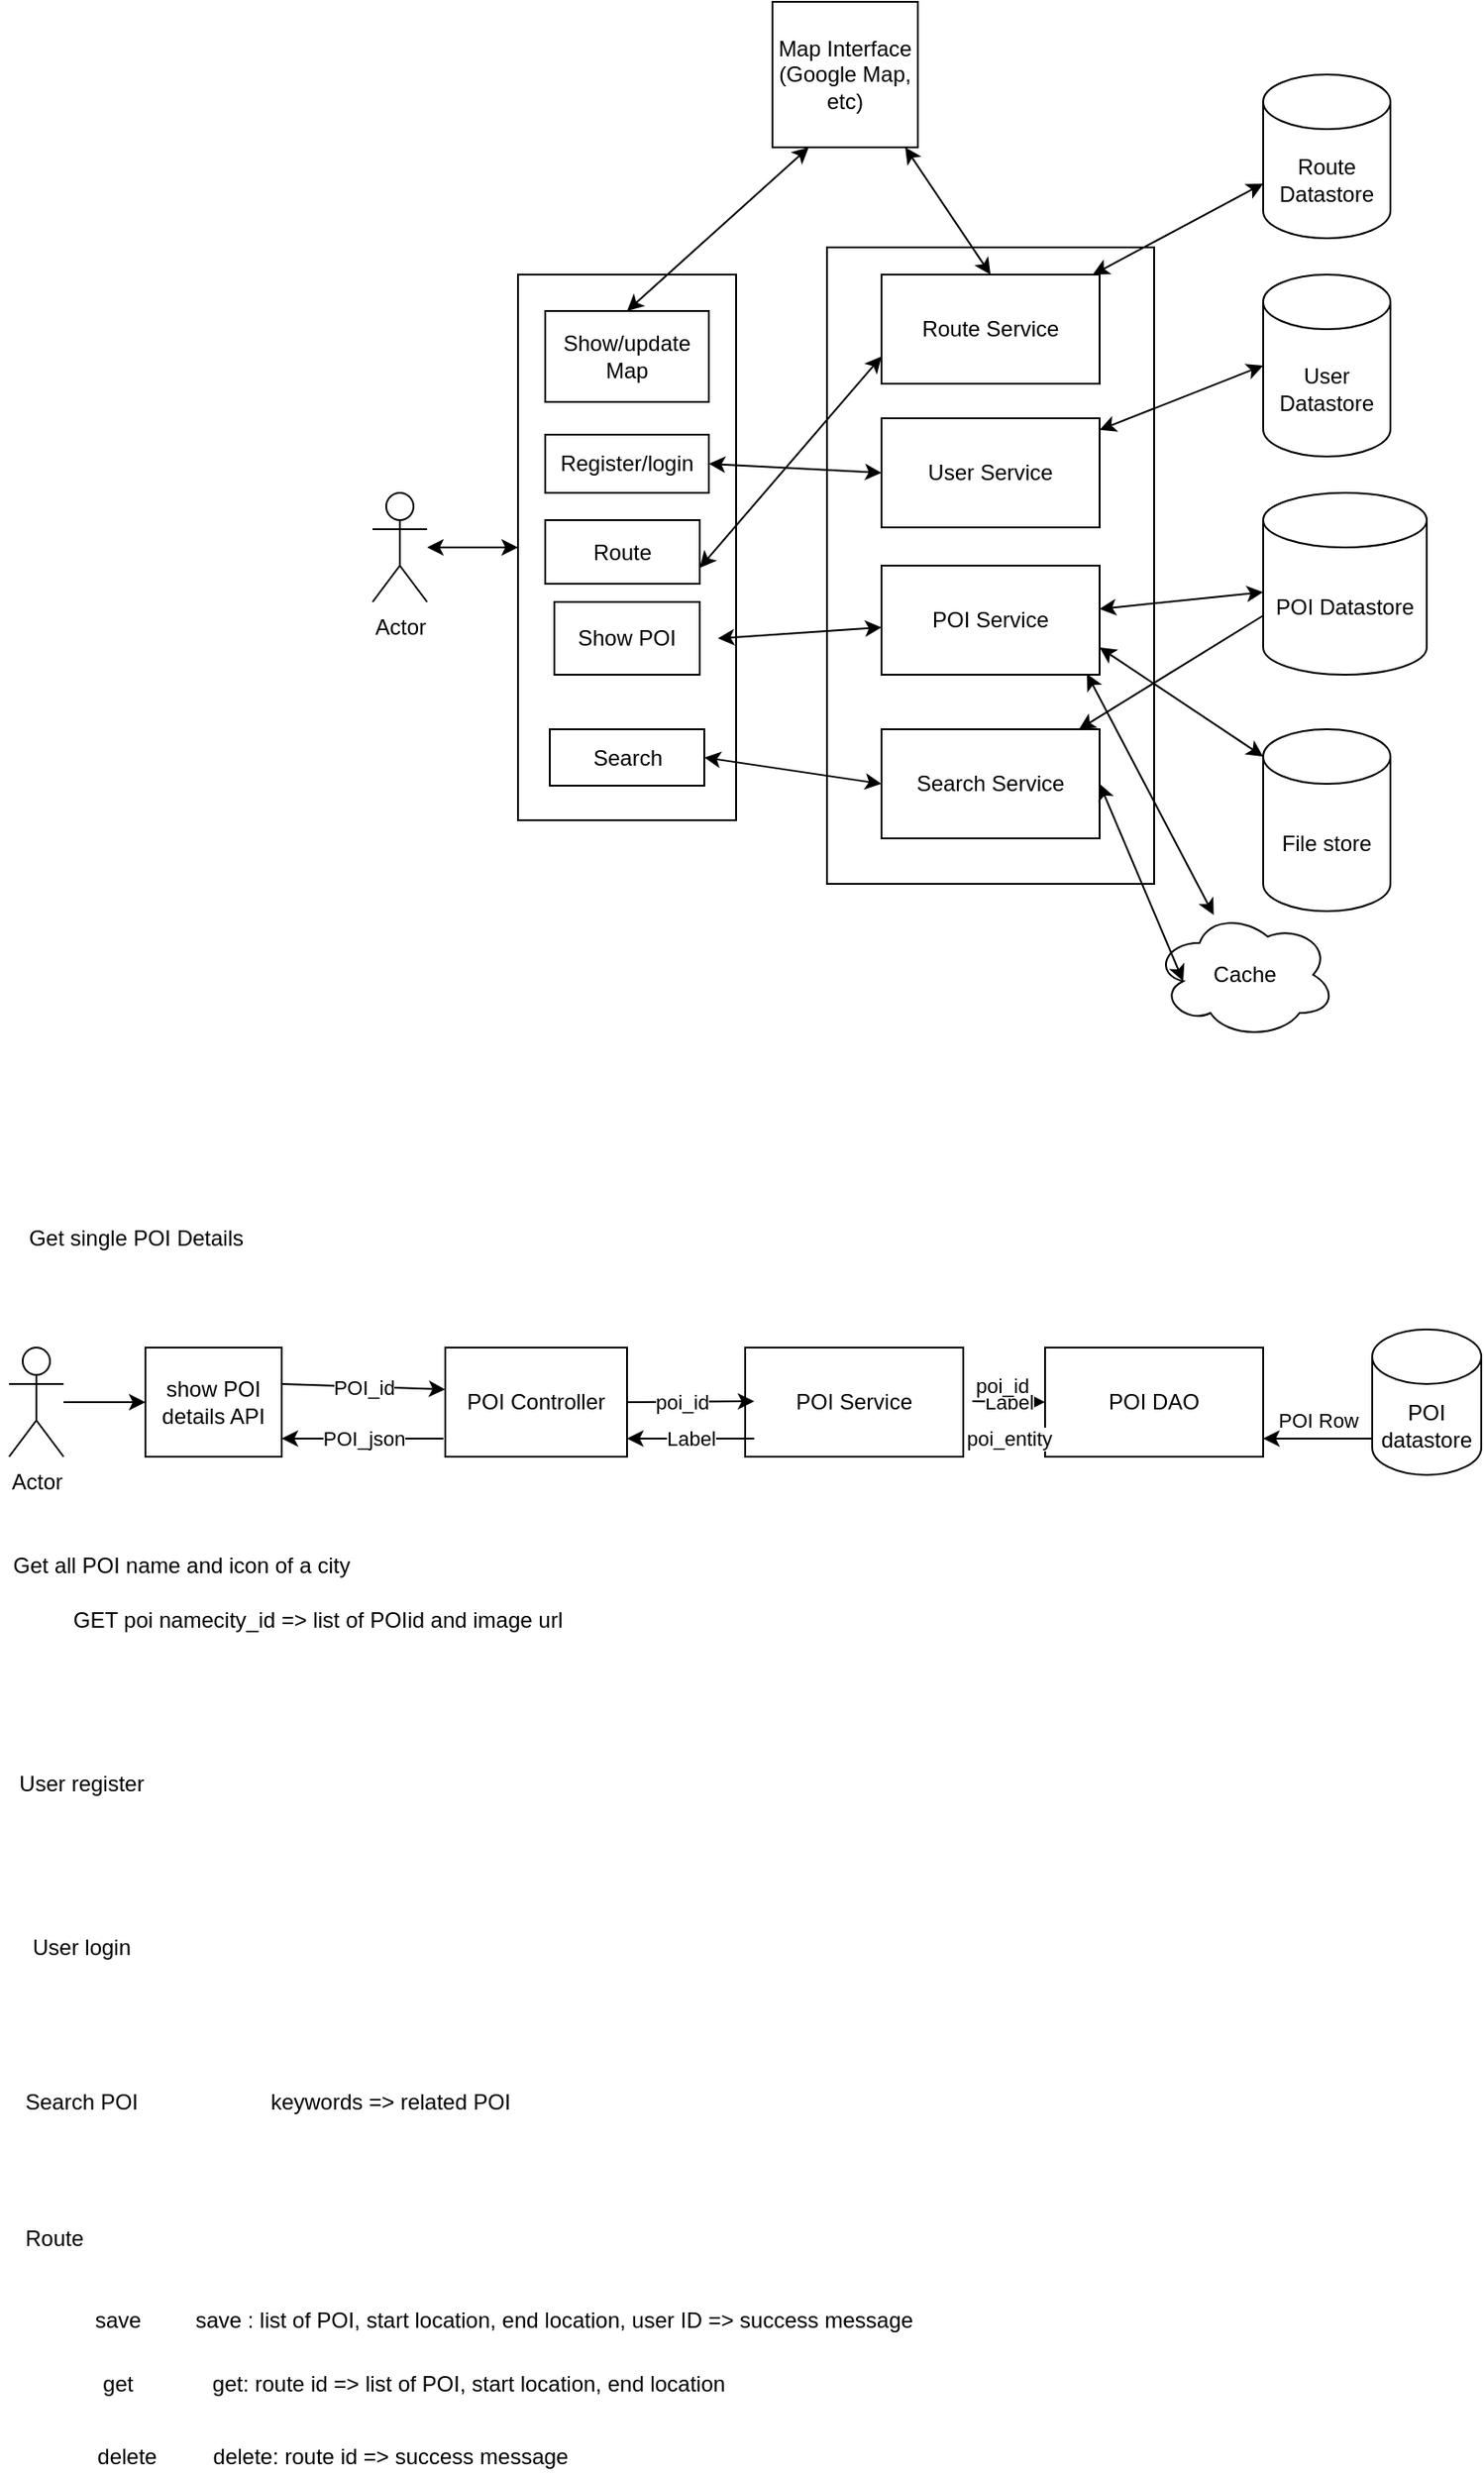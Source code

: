 <mxfile version="14.7.7" type="github" pages="5">
  <diagram id="kNzsvjjbeycu3PSovNkS" name="Page-1">
    <mxGraphModel dx="1550" dy="835" grid="1" gridSize="10" guides="1" tooltips="1" connect="1" arrows="1" fold="1" page="1" pageScale="1" pageWidth="1100" pageHeight="850" math="0" shadow="0">
      <root>
        <mxCell id="0" />
        <mxCell id="1" parent="0" />
        <mxCell id="t5qHoFmcPcWfKDXQ28jl-11" value="" style="whiteSpace=wrap;html=1;" parent="1" vertex="1">
          <mxGeometry x="470" y="195" width="180" height="350" as="geometry" />
        </mxCell>
        <mxCell id="t5qHoFmcPcWfKDXQ28jl-2" value="Actor" style="shape=umlActor;verticalLabelPosition=bottom;verticalAlign=top;html=1;outlineConnect=0;" parent="1" vertex="1">
          <mxGeometry x="220" y="330" width="30" height="60" as="geometry" />
        </mxCell>
        <mxCell id="t5qHoFmcPcWfKDXQ28jl-3" value="Map Interface (Google Map, etc)" style="whiteSpace=wrap;html=1;aspect=fixed;" parent="1" vertex="1">
          <mxGeometry x="440" y="60" width="80" height="80" as="geometry" />
        </mxCell>
        <mxCell id="t5qHoFmcPcWfKDXQ28jl-5" value="POI Datastore" style="shape=cylinder3;whiteSpace=wrap;html=1;boundedLbl=1;backgroundOutline=1;size=15;" parent="1" vertex="1">
          <mxGeometry x="710" y="330" width="90" height="100" as="geometry" />
        </mxCell>
        <mxCell id="t5qHoFmcPcWfKDXQ28jl-12" value="Search Service" style="rounded=0;whiteSpace=wrap;html=1;" parent="1" vertex="1">
          <mxGeometry x="500" y="460" width="120" height="60" as="geometry" />
        </mxCell>
        <mxCell id="t5qHoFmcPcWfKDXQ28jl-13" value="" style="rounded=0;whiteSpace=wrap;html=1;" parent="1" vertex="1">
          <mxGeometry x="300" y="210" width="120" height="300" as="geometry" />
        </mxCell>
        <mxCell id="t5qHoFmcPcWfKDXQ28jl-14" value="" style="endArrow=classic;startArrow=classic;html=1;entryX=0;entryY=0.5;entryDx=0;entryDy=0;" parent="1" source="t5qHoFmcPcWfKDXQ28jl-2" target="t5qHoFmcPcWfKDXQ28jl-13" edge="1">
          <mxGeometry width="50" height="50" relative="1" as="geometry">
            <mxPoint x="590" y="400" as="sourcePoint" />
            <mxPoint x="640" y="350" as="targetPoint" />
          </mxGeometry>
        </mxCell>
        <mxCell id="t5qHoFmcPcWfKDXQ28jl-15" value="Cache" style="ellipse;shape=cloud;whiteSpace=wrap;html=1;" parent="1" vertex="1">
          <mxGeometry x="650" y="560" width="100" height="70" as="geometry" />
        </mxCell>
        <mxCell id="t5qHoFmcPcWfKDXQ28jl-16" value="" style="endArrow=classic;startArrow=classic;html=1;entryX=0.16;entryY=0.55;entryDx=0;entryDy=0;entryPerimeter=0;exitX=1;exitY=0.5;exitDx=0;exitDy=0;" parent="1" source="t5qHoFmcPcWfKDXQ28jl-12" target="t5qHoFmcPcWfKDXQ28jl-15" edge="1">
          <mxGeometry width="50" height="50" relative="1" as="geometry">
            <mxPoint x="590" y="400" as="sourcePoint" />
            <mxPoint x="640" y="350" as="targetPoint" />
          </mxGeometry>
        </mxCell>
        <mxCell id="t5qHoFmcPcWfKDXQ28jl-17" value="" style="endArrow=none;startArrow=classic;html=1;entryX=0;entryY=0;entryDx=0;entryDy=67.5;entryPerimeter=0;endFill=0;" parent="1" source="t5qHoFmcPcWfKDXQ28jl-12" target="t5qHoFmcPcWfKDXQ28jl-5" edge="1">
          <mxGeometry width="50" height="50" relative="1" as="geometry">
            <mxPoint x="590" y="400" as="sourcePoint" />
            <mxPoint x="640" y="350" as="targetPoint" />
          </mxGeometry>
        </mxCell>
        <mxCell id="t5qHoFmcPcWfKDXQ28jl-18" value="User Service" style="rounded=0;whiteSpace=wrap;html=1;" parent="1" vertex="1">
          <mxGeometry x="500" y="289" width="120" height="60" as="geometry" />
        </mxCell>
        <mxCell id="t5qHoFmcPcWfKDXQ28jl-20" value="" style="endArrow=classic;startArrow=classic;html=1;" parent="1" source="t5qHoFmcPcWfKDXQ28jl-21" target="t5qHoFmcPcWfKDXQ28jl-5" edge="1">
          <mxGeometry width="50" height="50" relative="1" as="geometry">
            <mxPoint x="590" y="400" as="sourcePoint" />
            <mxPoint x="640" y="350" as="targetPoint" />
          </mxGeometry>
        </mxCell>
        <mxCell id="t5qHoFmcPcWfKDXQ28jl-21" value="POI Service" style="rounded=0;whiteSpace=wrap;html=1;" parent="1" vertex="1">
          <mxGeometry x="500" y="370" width="120" height="60" as="geometry" />
        </mxCell>
        <mxCell id="t5qHoFmcPcWfKDXQ28jl-24" value="User Datastore" style="shape=cylinder3;whiteSpace=wrap;html=1;boundedLbl=1;backgroundOutline=1;size=15;" parent="1" vertex="1">
          <mxGeometry x="710" y="210" width="70" height="100" as="geometry" />
        </mxCell>
        <mxCell id="t5qHoFmcPcWfKDXQ28jl-25" value="" style="endArrow=classic;startArrow=classic;html=1;entryX=0;entryY=0.5;entryDx=0;entryDy=0;entryPerimeter=0;" parent="1" source="t5qHoFmcPcWfKDXQ28jl-18" target="t5qHoFmcPcWfKDXQ28jl-24" edge="1">
          <mxGeometry width="50" height="50" relative="1" as="geometry">
            <mxPoint x="590" y="390" as="sourcePoint" />
            <mxPoint x="640" y="340" as="targetPoint" />
          </mxGeometry>
        </mxCell>
        <mxCell id="t5qHoFmcPcWfKDXQ28jl-27" value="File store" style="shape=cylinder3;whiteSpace=wrap;html=1;boundedLbl=1;backgroundOutline=1;size=15;" parent="1" vertex="1">
          <mxGeometry x="710" y="460" width="70" height="100" as="geometry" />
        </mxCell>
        <mxCell id="t5qHoFmcPcWfKDXQ28jl-28" value="Route Service" style="rounded=0;whiteSpace=wrap;html=1;" parent="1" vertex="1">
          <mxGeometry x="500" y="210" width="120" height="60" as="geometry" />
        </mxCell>
        <mxCell id="t5qHoFmcPcWfKDXQ28jl-29" value="" style="endArrow=classic;startArrow=classic;html=1;entryX=0;entryY=0;entryDx=0;entryDy=15;entryPerimeter=0;exitX=1;exitY=0.75;exitDx=0;exitDy=0;" parent="1" source="t5qHoFmcPcWfKDXQ28jl-21" target="t5qHoFmcPcWfKDXQ28jl-27" edge="1">
          <mxGeometry width="50" height="50" relative="1" as="geometry">
            <mxPoint x="590" y="390" as="sourcePoint" />
            <mxPoint x="640" y="340" as="targetPoint" />
          </mxGeometry>
        </mxCell>
        <mxCell id="t5qHoFmcPcWfKDXQ28jl-30" value="Route Datastore" style="shape=cylinder3;whiteSpace=wrap;html=1;boundedLbl=1;backgroundOutline=1;size=15;" parent="1" vertex="1">
          <mxGeometry x="710" y="100" width="70" height="90" as="geometry" />
        </mxCell>
        <mxCell id="t5qHoFmcPcWfKDXQ28jl-31" value="" style="endArrow=classic;startArrow=classic;html=1;entryX=0;entryY=0;entryDx=0;entryDy=60;entryPerimeter=0;" parent="1" source="t5qHoFmcPcWfKDXQ28jl-28" target="t5qHoFmcPcWfKDXQ28jl-30" edge="1">
          <mxGeometry width="50" height="50" relative="1" as="geometry">
            <mxPoint x="590" y="390" as="sourcePoint" />
            <mxPoint x="640" y="340" as="targetPoint" />
          </mxGeometry>
        </mxCell>
        <mxCell id="t5qHoFmcPcWfKDXQ28jl-32" value="" style="endArrow=classic;startArrow=classic;html=1;entryX=0.913;entryY=1;entryDx=0;entryDy=0;entryPerimeter=0;exitX=0.5;exitY=0;exitDx=0;exitDy=0;" parent="1" source="t5qHoFmcPcWfKDXQ28jl-28" target="t5qHoFmcPcWfKDXQ28jl-3" edge="1">
          <mxGeometry width="50" height="50" relative="1" as="geometry">
            <mxPoint x="590" y="390" as="sourcePoint" />
            <mxPoint x="640" y="340" as="targetPoint" />
          </mxGeometry>
        </mxCell>
        <mxCell id="t5qHoFmcPcWfKDXQ28jl-33" value="Show/update Map" style="rounded=0;whiteSpace=wrap;html=1;" parent="1" vertex="1">
          <mxGeometry x="315" y="230" width="90" height="50" as="geometry" />
        </mxCell>
        <mxCell id="t5qHoFmcPcWfKDXQ28jl-35" value="" style="endArrow=classic;startArrow=classic;html=1;entryX=0.25;entryY=1;entryDx=0;entryDy=0;exitX=0.5;exitY=0;exitDx=0;exitDy=0;" parent="1" source="t5qHoFmcPcWfKDXQ28jl-33" target="t5qHoFmcPcWfKDXQ28jl-3" edge="1">
          <mxGeometry width="50" height="50" relative="1" as="geometry">
            <mxPoint x="590" y="380" as="sourcePoint" />
            <mxPoint x="640" y="330" as="targetPoint" />
          </mxGeometry>
        </mxCell>
        <mxCell id="t5qHoFmcPcWfKDXQ28jl-36" value="" style="endArrow=classic;startArrow=classic;html=1;exitX=0.942;exitY=0.992;exitDx=0;exitDy=0;exitPerimeter=0;" parent="1" source="t5qHoFmcPcWfKDXQ28jl-21" target="t5qHoFmcPcWfKDXQ28jl-15" edge="1">
          <mxGeometry width="50" height="50" relative="1" as="geometry">
            <mxPoint x="590" y="380" as="sourcePoint" />
            <mxPoint x="640" y="330" as="targetPoint" />
          </mxGeometry>
        </mxCell>
        <mxCell id="t5qHoFmcPcWfKDXQ28jl-37" value="Register/login" style="rounded=0;whiteSpace=wrap;html=1;" parent="1" vertex="1">
          <mxGeometry x="315" y="298" width="90" height="32" as="geometry" />
        </mxCell>
        <mxCell id="t5qHoFmcPcWfKDXQ28jl-38" value="" style="endArrow=classic;startArrow=classic;html=1;entryX=0;entryY=0.5;entryDx=0;entryDy=0;exitX=1;exitY=0.5;exitDx=0;exitDy=0;" parent="1" source="t5qHoFmcPcWfKDXQ28jl-37" target="t5qHoFmcPcWfKDXQ28jl-18" edge="1">
          <mxGeometry width="50" height="50" relative="1" as="geometry">
            <mxPoint x="590" y="380" as="sourcePoint" />
            <mxPoint x="640" y="330" as="targetPoint" />
          </mxGeometry>
        </mxCell>
        <mxCell id="t5qHoFmcPcWfKDXQ28jl-39" value="Search" style="rounded=0;whiteSpace=wrap;html=1;" parent="1" vertex="1">
          <mxGeometry x="317.5" y="460" width="85" height="31" as="geometry" />
        </mxCell>
        <mxCell id="t5qHoFmcPcWfKDXQ28jl-40" value="" style="endArrow=classic;startArrow=classic;html=1;entryX=0;entryY=0.5;entryDx=0;entryDy=0;exitX=1;exitY=0.5;exitDx=0;exitDy=0;" parent="1" source="t5qHoFmcPcWfKDXQ28jl-39" target="t5qHoFmcPcWfKDXQ28jl-12" edge="1">
          <mxGeometry width="50" height="50" relative="1" as="geometry">
            <mxPoint x="590" y="380" as="sourcePoint" />
            <mxPoint x="640" y="330" as="targetPoint" />
          </mxGeometry>
        </mxCell>
        <mxCell id="t5qHoFmcPcWfKDXQ28jl-41" value="Show POI" style="rounded=0;whiteSpace=wrap;html=1;" parent="1" vertex="1">
          <mxGeometry x="320" y="390" width="80" height="40" as="geometry" />
        </mxCell>
        <mxCell id="t5qHoFmcPcWfKDXQ28jl-42" value="" style="endArrow=classic;startArrow=classic;html=1;" parent="1" target="t5qHoFmcPcWfKDXQ28jl-21" edge="1">
          <mxGeometry width="50" height="50" relative="1" as="geometry">
            <mxPoint x="410" y="410" as="sourcePoint" />
            <mxPoint x="640" y="330" as="targetPoint" />
          </mxGeometry>
        </mxCell>
        <mxCell id="t5qHoFmcPcWfKDXQ28jl-43" value="Route" style="rounded=0;whiteSpace=wrap;html=1;" parent="1" vertex="1">
          <mxGeometry x="315" y="345" width="85" height="35" as="geometry" />
        </mxCell>
        <mxCell id="t5qHoFmcPcWfKDXQ28jl-45" value="" style="endArrow=classic;startArrow=classic;html=1;entryX=0;entryY=0.75;entryDx=0;entryDy=0;exitX=1;exitY=0.75;exitDx=0;exitDy=0;" parent="1" source="t5qHoFmcPcWfKDXQ28jl-43" target="t5qHoFmcPcWfKDXQ28jl-28" edge="1">
          <mxGeometry width="50" height="50" relative="1" as="geometry">
            <mxPoint x="590" y="380" as="sourcePoint" />
            <mxPoint x="640" y="330" as="targetPoint" />
          </mxGeometry>
        </mxCell>
        <mxCell id="ADsMzs2XNh3c-vHGguk0-4" value="Actor" style="shape=umlActor;verticalLabelPosition=bottom;verticalAlign=top;html=1;outlineConnect=0;" parent="1" vertex="1">
          <mxGeometry x="20" y="800" width="30" height="60" as="geometry" />
        </mxCell>
        <mxCell id="ADsMzs2XNh3c-vHGguk0-5" value="show POI details API" style="rounded=0;whiteSpace=wrap;html=1;" parent="1" vertex="1">
          <mxGeometry x="95" y="800" width="75" height="60" as="geometry" />
        </mxCell>
        <mxCell id="ADsMzs2XNh3c-vHGguk0-6" value="POI Controller" style="rounded=0;whiteSpace=wrap;html=1;" parent="1" vertex="1">
          <mxGeometry x="260" y="800" width="100" height="60" as="geometry" />
        </mxCell>
        <mxCell id="ADsMzs2XNh3c-vHGguk0-7" value="POI Service" style="rounded=0;whiteSpace=wrap;html=1;" parent="1" vertex="1">
          <mxGeometry x="425" y="800" width="120" height="60" as="geometry" />
        </mxCell>
        <mxCell id="ADsMzs2XNh3c-vHGguk0-8" value="POI DAO" style="rounded=0;whiteSpace=wrap;html=1;" parent="1" vertex="1">
          <mxGeometry x="590" y="800" width="120" height="60" as="geometry" />
        </mxCell>
        <mxCell id="ADsMzs2XNh3c-vHGguk0-9" value="POI datastore" style="shape=cylinder3;whiteSpace=wrap;html=1;boundedLbl=1;backgroundOutline=1;size=15;" parent="1" vertex="1">
          <mxGeometry x="770" y="790" width="60" height="80" as="geometry" />
        </mxCell>
        <mxCell id="ADsMzs2XNh3c-vHGguk0-10" value="" style="endArrow=classic;html=1;entryX=0;entryY=0.383;entryDx=0;entryDy=0;entryPerimeter=0;" parent="1" target="ADsMzs2XNh3c-vHGguk0-6" edge="1">
          <mxGeometry relative="1" as="geometry">
            <mxPoint x="170" y="820" as="sourcePoint" />
            <mxPoint x="240" y="820" as="targetPoint" />
          </mxGeometry>
        </mxCell>
        <mxCell id="ADsMzs2XNh3c-vHGguk0-13" value="POI_id" style="edgeLabel;html=1;align=center;verticalAlign=middle;resizable=0;points=[];" parent="ADsMzs2XNh3c-vHGguk0-10" vertex="1" connectable="0">
          <mxGeometry x="0.35" y="1" relative="1" as="geometry">
            <mxPoint x="-16" y="1" as="offset" />
          </mxGeometry>
        </mxCell>
        <mxCell id="ADsMzs2XNh3c-vHGguk0-12" value="" style="endArrow=classic;html=1;entryX=0;entryY=0.5;entryDx=0;entryDy=0;" parent="1" source="ADsMzs2XNh3c-vHGguk0-4" target="ADsMzs2XNh3c-vHGguk0-5" edge="1">
          <mxGeometry width="50" height="50" relative="1" as="geometry">
            <mxPoint x="50" y="840" as="sourcePoint" />
            <mxPoint x="100" y="790" as="targetPoint" />
          </mxGeometry>
        </mxCell>
        <mxCell id="ADsMzs2XNh3c-vHGguk0-16" value="poi_id" style="endArrow=classic;html=1;exitX=1;exitY=0.5;exitDx=0;exitDy=0;" parent="1" source="ADsMzs2XNh3c-vHGguk0-6" edge="1">
          <mxGeometry x="-0.149" relative="1" as="geometry">
            <mxPoint x="380" y="829.5" as="sourcePoint" />
            <mxPoint x="430" y="830" as="targetPoint" />
            <Array as="points">
              <mxPoint x="430" y="829.5" />
            </Array>
            <mxPoint as="offset" />
          </mxGeometry>
        </mxCell>
        <mxCell id="ADsMzs2XNh3c-vHGguk0-18" value="" style="endArrow=classic;html=1;" parent="1" edge="1">
          <mxGeometry relative="1" as="geometry">
            <mxPoint x="550" y="829.5" as="sourcePoint" />
            <mxPoint x="590" y="830" as="targetPoint" />
          </mxGeometry>
        </mxCell>
        <mxCell id="ADsMzs2XNh3c-vHGguk0-19" value="Label" style="edgeLabel;resizable=0;html=1;align=center;verticalAlign=middle;" parent="ADsMzs2XNh3c-vHGguk0-18" connectable="0" vertex="1">
          <mxGeometry relative="1" as="geometry" />
        </mxCell>
        <mxCell id="ADsMzs2XNh3c-vHGguk0-20" value="poi_id" style="edgeLabel;resizable=0;html=1;align=left;verticalAlign=bottom;" parent="ADsMzs2XNh3c-vHGguk0-18" connectable="0" vertex="1">
          <mxGeometry x="-1" relative="1" as="geometry" />
        </mxCell>
        <mxCell id="ADsMzs2XNh3c-vHGguk0-21" value="" style="endArrow=classic;html=1;" parent="1" edge="1">
          <mxGeometry relative="1" as="geometry">
            <mxPoint x="770" y="850" as="sourcePoint" />
            <mxPoint x="710" y="850" as="targetPoint" />
          </mxGeometry>
        </mxCell>
        <mxCell id="ADsMzs2XNh3c-vHGguk0-22" value="POI Row" style="edgeLabel;resizable=0;html=1;align=center;verticalAlign=middle;" parent="ADsMzs2XNh3c-vHGguk0-21" connectable="0" vertex="1">
          <mxGeometry relative="1" as="geometry">
            <mxPoint y="-10" as="offset" />
          </mxGeometry>
        </mxCell>
        <mxCell id="ADsMzs2XNh3c-vHGguk0-23" value="poi_entity" style="endArrow=classic;html=1;" parent="1" edge="1">
          <mxGeometry relative="1" as="geometry">
            <mxPoint x="590" y="850" as="sourcePoint" />
            <mxPoint x="550" y="850" as="targetPoint" />
          </mxGeometry>
        </mxCell>
        <mxCell id="ADsMzs2XNh3c-vHGguk0-25" value="entity" style="endArrow=classic;html=1;" parent="1" edge="1">
          <mxGeometry relative="1" as="geometry">
            <mxPoint x="430" y="850" as="sourcePoint" />
            <mxPoint x="360" y="850" as="targetPoint" />
          </mxGeometry>
        </mxCell>
        <mxCell id="ADsMzs2XNh3c-vHGguk0-26" value="Label" style="edgeLabel;resizable=0;html=1;align=center;verticalAlign=middle;" parent="ADsMzs2XNh3c-vHGguk0-25" connectable="0" vertex="1">
          <mxGeometry relative="1" as="geometry" />
        </mxCell>
        <mxCell id="ADsMzs2XNh3c-vHGguk0-27" value="POI_json" style="endArrow=classic;html=1;" parent="1" edge="1">
          <mxGeometry relative="1" as="geometry">
            <mxPoint x="259" y="850" as="sourcePoint" />
            <mxPoint x="170" y="850" as="targetPoint" />
          </mxGeometry>
        </mxCell>
        <mxCell id="ADsMzs2XNh3c-vHGguk0-29" value="Get single POI Details" style="text;html=1;strokeColor=none;fillColor=none;align=center;verticalAlign=middle;whiteSpace=wrap;rounded=0;" parent="1" vertex="1">
          <mxGeometry x="20" y="730" width="140" height="20" as="geometry" />
        </mxCell>
        <mxCell id="B7q8sF04wc4RiD9ppFUX-1" value="Get all POI name and icon of a city" style="text;html=1;strokeColor=none;fillColor=none;align=center;verticalAlign=middle;whiteSpace=wrap;rounded=0;" vertex="1" parent="1">
          <mxGeometry x="15" y="910" width="200" height="20" as="geometry" />
        </mxCell>
        <mxCell id="0vp1MS_QijiNhVrhRR7S-1" value="GET poi namecity_id =&amp;gt; list of POIid and image url" style="text;html=1;strokeColor=none;fillColor=none;align=center;verticalAlign=middle;whiteSpace=wrap;rounded=0;" vertex="1" parent="1">
          <mxGeometry x="20" y="940" width="340" height="20" as="geometry" />
        </mxCell>
        <mxCell id="B7q8sF04wc4RiD9ppFUX-2" value="User register" style="text;html=1;strokeColor=none;fillColor=none;align=center;verticalAlign=middle;whiteSpace=wrap;rounded=0;" vertex="1" parent="1">
          <mxGeometry x="15" y="1030" width="90" height="20" as="geometry" />
        </mxCell>
        <mxCell id="B7q8sF04wc4RiD9ppFUX-4" value="User login" style="text;html=1;strokeColor=none;fillColor=none;align=center;verticalAlign=middle;whiteSpace=wrap;rounded=0;" vertex="1" parent="1">
          <mxGeometry x="15" y="1120" width="90" height="20" as="geometry" />
        </mxCell>
        <mxCell id="B7q8sF04wc4RiD9ppFUX-5" value="Search POI" style="text;html=1;strokeColor=none;fillColor=none;align=center;verticalAlign=middle;whiteSpace=wrap;rounded=0;" vertex="1" parent="1">
          <mxGeometry x="20" y="1210" width="80" height="10" as="geometry" />
        </mxCell>
        <mxCell id="B7q8sF04wc4RiD9ppFUX-6" value="Route" style="text;html=1;strokeColor=none;fillColor=none;align=center;verticalAlign=middle;whiteSpace=wrap;rounded=0;" vertex="1" parent="1">
          <mxGeometry x="25" y="1280" width="40" height="20" as="geometry" />
        </mxCell>
        <mxCell id="0vp1MS_QijiNhVrhRR7S-2" value="keywords =&amp;gt; related POI" style="text;html=1;strokeColor=none;fillColor=none;align=center;verticalAlign=middle;whiteSpace=wrap;rounded=0;" vertex="1" parent="1">
          <mxGeometry x="60" y="1205" width="340" height="20" as="geometry" />
        </mxCell>
        <mxCell id="B7q8sF04wc4RiD9ppFUX-7" value="save" style="text;html=1;strokeColor=none;fillColor=none;align=center;verticalAlign=middle;whiteSpace=wrap;rounded=0;" vertex="1" parent="1">
          <mxGeometry x="60" y="1320" width="40" height="30" as="geometry" />
        </mxCell>
        <mxCell id="0vp1MS_QijiNhVrhRR7S-3" value="save : list of POI, start location, end location, user ID =&amp;gt; success message" style="text;html=1;strokeColor=none;fillColor=none;align=center;verticalAlign=middle;whiteSpace=wrap;rounded=0;" vertex="1" parent="1">
          <mxGeometry x="120" y="1325" width="400" height="20" as="geometry" />
        </mxCell>
        <mxCell id="B7q8sF04wc4RiD9ppFUX-8" value="get" style="text;html=1;strokeColor=none;fillColor=none;align=center;verticalAlign=middle;whiteSpace=wrap;rounded=0;" vertex="1" parent="1">
          <mxGeometry x="60" y="1360" width="40" height="20" as="geometry" />
        </mxCell>
        <mxCell id="0vp1MS_QijiNhVrhRR7S-4" value="get: route id =&amp;gt; list of POI, start location, end location" style="text;html=1;strokeColor=none;fillColor=none;align=center;verticalAlign=middle;whiteSpace=wrap;rounded=0;" vertex="1" parent="1">
          <mxGeometry x="127.5" y="1360" width="290" height="20" as="geometry" />
        </mxCell>
        <mxCell id="B7q8sF04wc4RiD9ppFUX-9" value="delete" style="text;html=1;strokeColor=none;fillColor=none;align=center;verticalAlign=middle;whiteSpace=wrap;rounded=0;" vertex="1" parent="1">
          <mxGeometry x="65" y="1400" width="40" height="20" as="geometry" />
        </mxCell>
        <mxCell id="0vp1MS_QijiNhVrhRR7S-5" value="delete: route id =&amp;gt; success message" style="text;html=1;strokeColor=none;fillColor=none;align=center;verticalAlign=middle;whiteSpace=wrap;rounded=0;" vertex="1" parent="1">
          <mxGeometry x="130" y="1400" width="200" height="20" as="geometry" />
        </mxCell>
      </root>
    </mxGraphModel>
  </diagram>
  <diagram id="aDnz6DyPfGt7BgsXZk0M" name="POI Service">
    <mxGraphModel dx="1069" dy="576" grid="1" gridSize="10" guides="1" tooltips="1" connect="1" arrows="1" fold="1" page="1" pageScale="1" pageWidth="1100" pageHeight="850" math="0" shadow="0">
      <root>
        <mxCell id="64hU7iYNRlZ3EdSoB02A-0" />
        <mxCell id="64hU7iYNRlZ3EdSoB02A-1" parent="64hU7iYNRlZ3EdSoB02A-0" />
        <mxCell id="tGV0RQAGPbp4HRWJ19ka-0" value="Actor" style="shape=umlActor;verticalLabelPosition=bottom;verticalAlign=top;html=1;outlineConnect=0;" vertex="1" parent="64hU7iYNRlZ3EdSoB02A-1">
          <mxGeometry x="67.5" y="50" width="30" height="60" as="geometry" />
        </mxCell>
        <mxCell id="VqPmmWmJkXRCToELeHY5-9" style="edgeStyle=orthogonalEdgeStyle;rounded=0;orthogonalLoop=1;jettySize=auto;html=1;exitX=1;exitY=0.25;exitDx=0;exitDy=0;entryX=0;entryY=0.25;entryDx=0;entryDy=0;" edge="1" parent="64hU7iYNRlZ3EdSoB02A-1" source="tGV0RQAGPbp4HRWJ19ka-1" target="tGV0RQAGPbp4HRWJ19ka-2">
          <mxGeometry relative="1" as="geometry" />
        </mxCell>
        <mxCell id="tGV0RQAGPbp4HRWJ19ka-1" value="show POI details API" style="rounded=0;whiteSpace=wrap;html=1;fontSize=14;" vertex="1" parent="64hU7iYNRlZ3EdSoB02A-1">
          <mxGeometry x="142.5" y="50" width="75" height="60" as="geometry" />
        </mxCell>
        <mxCell id="VqPmmWmJkXRCToELeHY5-2" style="edgeStyle=orthogonalEdgeStyle;rounded=0;orthogonalLoop=1;jettySize=auto;html=1;exitX=1;exitY=0.25;exitDx=0;exitDy=0;entryX=0;entryY=0.25;entryDx=0;entryDy=0;" edge="1" parent="64hU7iYNRlZ3EdSoB02A-1" source="tGV0RQAGPbp4HRWJ19ka-2" target="tGV0RQAGPbp4HRWJ19ka-3">
          <mxGeometry relative="1" as="geometry" />
        </mxCell>
        <mxCell id="VqPmmWmJkXRCToELeHY5-8" style="edgeStyle=orthogonalEdgeStyle;rounded=0;orthogonalLoop=1;jettySize=auto;html=1;exitX=0;exitY=0.75;exitDx=0;exitDy=0;entryX=1;entryY=0.75;entryDx=0;entryDy=0;" edge="1" parent="64hU7iYNRlZ3EdSoB02A-1" source="tGV0RQAGPbp4HRWJ19ka-2" target="tGV0RQAGPbp4HRWJ19ka-1">
          <mxGeometry relative="1" as="geometry" />
        </mxCell>
        <mxCell id="tGV0RQAGPbp4HRWJ19ka-2" value="POI Controller" style="rounded=0;whiteSpace=wrap;html=1;fontSize=14;" vertex="1" parent="64hU7iYNRlZ3EdSoB02A-1">
          <mxGeometry x="312.5" y="50" width="100" height="60" as="geometry" />
        </mxCell>
        <mxCell id="VqPmmWmJkXRCToELeHY5-7" style="edgeStyle=orthogonalEdgeStyle;rounded=0;orthogonalLoop=1;jettySize=auto;html=1;exitX=0;exitY=0.75;exitDx=0;exitDy=0;entryX=1;entryY=0.75;entryDx=0;entryDy=0;" edge="1" parent="64hU7iYNRlZ3EdSoB02A-1" source="tGV0RQAGPbp4HRWJ19ka-3" target="tGV0RQAGPbp4HRWJ19ka-2">
          <mxGeometry relative="1" as="geometry" />
        </mxCell>
        <mxCell id="tGV0RQAGPbp4HRWJ19ka-3" value="POI Service" style="rounded=0;whiteSpace=wrap;html=1;fontSize=14;" vertex="1" parent="64hU7iYNRlZ3EdSoB02A-1">
          <mxGeometry x="505" y="50" width="90" height="60" as="geometry" />
        </mxCell>
        <mxCell id="VqPmmWmJkXRCToELeHY5-4" style="edgeStyle=orthogonalEdgeStyle;rounded=0;orthogonalLoop=1;jettySize=auto;html=1;exitX=1;exitY=0.25;exitDx=0;exitDy=0;entryX=0;entryY=0;entryDx=0;entryDy=27.5;entryPerimeter=0;" edge="1" parent="64hU7iYNRlZ3EdSoB02A-1" source="tGV0RQAGPbp4HRWJ19ka-4" target="tGV0RQAGPbp4HRWJ19ka-5">
          <mxGeometry relative="1" as="geometry" />
        </mxCell>
        <mxCell id="VqPmmWmJkXRCToELeHY5-6" style="edgeStyle=orthogonalEdgeStyle;rounded=0;orthogonalLoop=1;jettySize=auto;html=1;exitX=0;exitY=0.75;exitDx=0;exitDy=0;entryX=1;entryY=0.75;entryDx=0;entryDy=0;" edge="1" parent="64hU7iYNRlZ3EdSoB02A-1" source="tGV0RQAGPbp4HRWJ19ka-4" target="tGV0RQAGPbp4HRWJ19ka-3">
          <mxGeometry relative="1" as="geometry" />
        </mxCell>
        <mxCell id="tGV0RQAGPbp4HRWJ19ka-4" value="POI DAO" style="rounded=0;whiteSpace=wrap;html=1;fontSize=14;" vertex="1" parent="64hU7iYNRlZ3EdSoB02A-1">
          <mxGeometry x="700" y="50" width="70" height="60" as="geometry" />
        </mxCell>
        <mxCell id="tGV0RQAGPbp4HRWJ19ka-5" value="POI datastore" style="shape=cylinder3;whiteSpace=wrap;html=1;boundedLbl=1;backgroundOutline=1;size=15;fontSize=14;" vertex="1" parent="64hU7iYNRlZ3EdSoB02A-1">
          <mxGeometry x="880" y="37" width="60" height="80" as="geometry" />
        </mxCell>
        <mxCell id="tGV0RQAGPbp4HRWJ19ka-8" value="" style="endArrow=classic;html=1;entryX=0;entryY=0.5;entryDx=0;entryDy=0;" edge="1" parent="64hU7iYNRlZ3EdSoB02A-1" target="tGV0RQAGPbp4HRWJ19ka-1">
          <mxGeometry width="50" height="50" relative="1" as="geometry">
            <mxPoint x="100" y="80" as="sourcePoint" />
            <mxPoint x="125" y="40" as="targetPoint" />
          </mxGeometry>
        </mxCell>
        <mxCell id="tGV0RQAGPbp4HRWJ19ka-10" value="" style="endArrow=classic;html=1;exitX=1;exitY=0.25;exitDx=0;exitDy=0;entryX=0;entryY=0.25;entryDx=0;entryDy=0;" edge="1" parent="64hU7iYNRlZ3EdSoB02A-1" source="tGV0RQAGPbp4HRWJ19ka-3" target="tGV0RQAGPbp4HRWJ19ka-4">
          <mxGeometry relative="1" as="geometry">
            <mxPoint x="575" y="79.5" as="sourcePoint" />
            <mxPoint x="615" y="80" as="targetPoint" />
          </mxGeometry>
        </mxCell>
        <mxCell id="tGV0RQAGPbp4HRWJ19ka-12" value="POI_ID" style="edgeLabel;resizable=0;html=1;align=left;verticalAlign=bottom;fontSize=13;" connectable="0" vertex="1" parent="tGV0RQAGPbp4HRWJ19ka-10">
          <mxGeometry x="-1" relative="1" as="geometry">
            <mxPoint x="-351" y="-5" as="offset" />
          </mxGeometry>
        </mxCell>
        <mxCell id="tGV0RQAGPbp4HRWJ19ka-13" value="" style="endArrow=classic;html=1;" edge="1" parent="64hU7iYNRlZ3EdSoB02A-1">
          <mxGeometry relative="1" as="geometry">
            <mxPoint x="880" y="90" as="sourcePoint" />
            <mxPoint x="770" y="90" as="targetPoint" />
          </mxGeometry>
        </mxCell>
        <mxCell id="tGV0RQAGPbp4HRWJ19ka-19" value="Get all POI names and icon of a city:" style="text;html=1;strokeColor=none;fillColor=none;align=center;verticalAlign=middle;whiteSpace=wrap;rounded=0;" vertex="1" parent="64hU7iYNRlZ3EdSoB02A-1">
          <mxGeometry x="50" y="160" width="200" height="20" as="geometry" />
        </mxCell>
        <mxCell id="PArUXnBDU9vjnv2JVuY4-0" value="Get details of a single POI:" style="text;html=1;strokeColor=none;fillColor=none;align=center;verticalAlign=middle;whiteSpace=wrap;rounded=0;" vertex="1" parent="64hU7iYNRlZ3EdSoB02A-1">
          <mxGeometry x="40" y="10" width="160" height="20" as="geometry" />
        </mxCell>
        <mxCell id="VqPmmWmJkXRCToELeHY5-11" value="POI_ID" style="edgeLabel;resizable=0;html=1;align=left;verticalAlign=bottom;fontSize=13;" connectable="0" vertex="1" parent="64hU7iYNRlZ3EdSoB02A-1">
          <mxGeometry x="437.5" y="60" as="geometry" />
        </mxCell>
        <mxCell id="VqPmmWmJkXRCToELeHY5-12" value="POI_ID" style="edgeLabel;resizable=0;html=1;align=left;verticalAlign=bottom;fontSize=13;" connectable="0" vertex="1" parent="64hU7iYNRlZ3EdSoB02A-1">
          <mxGeometry x="626" y="60" as="geometry" />
        </mxCell>
        <mxCell id="VqPmmWmJkXRCToELeHY5-13" value="POI_ID" style="edgeLabel;resizable=0;html=1;align=left;verticalAlign=bottom;fontSize=13;" connectable="0" vertex="1" parent="64hU7iYNRlZ3EdSoB02A-1">
          <mxGeometry x="800" y="60" as="geometry" />
        </mxCell>
        <mxCell id="VqPmmWmJkXRCToELeHY5-14" value="POI_Entity" style="edgeLabel;resizable=0;html=1;align=left;verticalAlign=bottom;fontSize=13;" connectable="0" vertex="1" parent="64hU7iYNRlZ3EdSoB02A-1">
          <mxGeometry x="620" y="115" as="geometry" />
        </mxCell>
        <mxCell id="VqPmmWmJkXRCToELeHY5-15" value="POI_ROW" style="edgeLabel;resizable=0;html=1;align=left;verticalAlign=bottom;fontSize=13;" connectable="0" vertex="1" parent="64hU7iYNRlZ3EdSoB02A-1">
          <mxGeometry x="793" y="112" as="geometry" />
        </mxCell>
        <mxCell id="ADSXIj5gQfqRSmC56OHM-0" value="Label" style="edgeLabel;resizable=0;html=1;align=left;verticalAlign=bottom;fontSize=13;" connectable="0" vertex="1" parent="64hU7iYNRlZ3EdSoB02A-1">
          <mxGeometry x="442.5" y="117" as="geometry">
            <mxPoint x="3" y="-2" as="offset" />
          </mxGeometry>
        </mxCell>
        <mxCell id="ADSXIj5gQfqRSmC56OHM-1" value="POI_JSON" style="edgeLabel;resizable=0;html=1;align=left;verticalAlign=bottom;fontSize=13;" connectable="0" vertex="1" parent="64hU7iYNRlZ3EdSoB02A-1">
          <mxGeometry x="230" y="117" as="geometry">
            <mxPoint x="3" y="-2" as="offset" />
          </mxGeometry>
        </mxCell>
        <mxCell id="EXQL1gR0xkv82Jup0fWV-0" value="Actor" style="shape=umlActor;verticalLabelPosition=bottom;verticalAlign=top;html=1;outlineConnect=0;" vertex="1" parent="64hU7iYNRlZ3EdSoB02A-1">
          <mxGeometry x="75" y="213" width="30" height="60" as="geometry" />
        </mxCell>
        <mxCell id="EXQL1gR0xkv82Jup0fWV-1" style="edgeStyle=orthogonalEdgeStyle;rounded=0;orthogonalLoop=1;jettySize=auto;html=1;exitX=1;exitY=0.25;exitDx=0;exitDy=0;entryX=0;entryY=0.25;entryDx=0;entryDy=0;" edge="1" parent="64hU7iYNRlZ3EdSoB02A-1" source="EXQL1gR0xkv82Jup0fWV-2" target="EXQL1gR0xkv82Jup0fWV-5">
          <mxGeometry relative="1" as="geometry" />
        </mxCell>
        <mxCell id="EXQL1gR0xkv82Jup0fWV-2" value="get POI list API" style="rounded=0;whiteSpace=wrap;html=1;fontSize=14;" vertex="1" parent="64hU7iYNRlZ3EdSoB02A-1">
          <mxGeometry x="150" y="213" width="75" height="60" as="geometry" />
        </mxCell>
        <mxCell id="EXQL1gR0xkv82Jup0fWV-3" style="edgeStyle=orthogonalEdgeStyle;rounded=0;orthogonalLoop=1;jettySize=auto;html=1;exitX=1;exitY=0.25;exitDx=0;exitDy=0;entryX=0;entryY=0.25;entryDx=0;entryDy=0;" edge="1" parent="64hU7iYNRlZ3EdSoB02A-1" source="EXQL1gR0xkv82Jup0fWV-5" target="EXQL1gR0xkv82Jup0fWV-7">
          <mxGeometry relative="1" as="geometry" />
        </mxCell>
        <mxCell id="EXQL1gR0xkv82Jup0fWV-4" style="edgeStyle=orthogonalEdgeStyle;rounded=0;orthogonalLoop=1;jettySize=auto;html=1;exitX=0;exitY=0.75;exitDx=0;exitDy=0;entryX=1;entryY=0.75;entryDx=0;entryDy=0;" edge="1" parent="64hU7iYNRlZ3EdSoB02A-1" source="EXQL1gR0xkv82Jup0fWV-5" target="EXQL1gR0xkv82Jup0fWV-2">
          <mxGeometry relative="1" as="geometry" />
        </mxCell>
        <mxCell id="EXQL1gR0xkv82Jup0fWV-5" value="POI Controller" style="rounded=0;whiteSpace=wrap;html=1;fontSize=14;" vertex="1" parent="64hU7iYNRlZ3EdSoB02A-1">
          <mxGeometry x="320" y="213" width="100" height="60" as="geometry" />
        </mxCell>
        <mxCell id="EXQL1gR0xkv82Jup0fWV-6" style="edgeStyle=orthogonalEdgeStyle;rounded=0;orthogonalLoop=1;jettySize=auto;html=1;exitX=0;exitY=0.75;exitDx=0;exitDy=0;entryX=1;entryY=0.75;entryDx=0;entryDy=0;" edge="1" parent="64hU7iYNRlZ3EdSoB02A-1" source="EXQL1gR0xkv82Jup0fWV-7" target="EXQL1gR0xkv82Jup0fWV-5">
          <mxGeometry relative="1" as="geometry" />
        </mxCell>
        <mxCell id="EXQL1gR0xkv82Jup0fWV-7" value="POI Service" style="rounded=0;whiteSpace=wrap;html=1;fontSize=14;" vertex="1" parent="64hU7iYNRlZ3EdSoB02A-1">
          <mxGeometry x="512.5" y="213" width="90" height="60" as="geometry" />
        </mxCell>
        <mxCell id="EXQL1gR0xkv82Jup0fWV-8" style="edgeStyle=orthogonalEdgeStyle;rounded=0;orthogonalLoop=1;jettySize=auto;html=1;exitX=1;exitY=0.25;exitDx=0;exitDy=0;entryX=0;entryY=0;entryDx=0;entryDy=27.5;entryPerimeter=0;" edge="1" parent="64hU7iYNRlZ3EdSoB02A-1" source="EXQL1gR0xkv82Jup0fWV-10" target="EXQL1gR0xkv82Jup0fWV-11">
          <mxGeometry relative="1" as="geometry" />
        </mxCell>
        <mxCell id="EXQL1gR0xkv82Jup0fWV-9" style="edgeStyle=orthogonalEdgeStyle;rounded=0;orthogonalLoop=1;jettySize=auto;html=1;exitX=0;exitY=0.75;exitDx=0;exitDy=0;entryX=1;entryY=0.75;entryDx=0;entryDy=0;" edge="1" parent="64hU7iYNRlZ3EdSoB02A-1" source="EXQL1gR0xkv82Jup0fWV-10" target="EXQL1gR0xkv82Jup0fWV-7">
          <mxGeometry relative="1" as="geometry" />
        </mxCell>
        <mxCell id="EXQL1gR0xkv82Jup0fWV-10" value="POI DAO" style="rounded=0;whiteSpace=wrap;html=1;fontSize=14;" vertex="1" parent="64hU7iYNRlZ3EdSoB02A-1">
          <mxGeometry x="707.5" y="213" width="70" height="60" as="geometry" />
        </mxCell>
        <mxCell id="EXQL1gR0xkv82Jup0fWV-11" value="POI datastore" style="shape=cylinder3;whiteSpace=wrap;html=1;boundedLbl=1;backgroundOutline=1;size=15;fontSize=14;" vertex="1" parent="64hU7iYNRlZ3EdSoB02A-1">
          <mxGeometry x="887.5" y="200" width="60" height="80" as="geometry" />
        </mxCell>
        <mxCell id="EXQL1gR0xkv82Jup0fWV-12" value="" style="endArrow=classic;html=1;entryX=0;entryY=0.5;entryDx=0;entryDy=0;" edge="1" parent="64hU7iYNRlZ3EdSoB02A-1" target="EXQL1gR0xkv82Jup0fWV-2">
          <mxGeometry width="50" height="50" relative="1" as="geometry">
            <mxPoint x="107.5" y="243" as="sourcePoint" />
            <mxPoint x="132.5" y="203" as="targetPoint" />
          </mxGeometry>
        </mxCell>
        <mxCell id="EXQL1gR0xkv82Jup0fWV-13" value="" style="endArrow=classic;html=1;exitX=1;exitY=0.25;exitDx=0;exitDy=0;entryX=0;entryY=0.25;entryDx=0;entryDy=0;" edge="1" parent="64hU7iYNRlZ3EdSoB02A-1" source="EXQL1gR0xkv82Jup0fWV-7" target="EXQL1gR0xkv82Jup0fWV-10">
          <mxGeometry relative="1" as="geometry">
            <mxPoint x="582.5" y="242.5" as="sourcePoint" />
            <mxPoint x="622.5" y="243" as="targetPoint" />
          </mxGeometry>
        </mxCell>
        <mxCell id="EXQL1gR0xkv82Jup0fWV-14" value="City_ID" style="edgeLabel;resizable=0;html=1;align=left;verticalAlign=bottom;fontSize=13;" connectable="0" vertex="1" parent="EXQL1gR0xkv82Jup0fWV-13">
          <mxGeometry x="-1" relative="1" as="geometry">
            <mxPoint x="-352" y="-5" as="offset" />
          </mxGeometry>
        </mxCell>
        <mxCell id="EXQL1gR0xkv82Jup0fWV-15" value="" style="endArrow=classic;html=1;" edge="1" parent="64hU7iYNRlZ3EdSoB02A-1">
          <mxGeometry relative="1" as="geometry">
            <mxPoint x="887.5" y="253" as="sourcePoint" />
            <mxPoint x="777.5" y="253" as="targetPoint" />
          </mxGeometry>
        </mxCell>
        <mxCell id="EXQL1gR0xkv82Jup0fWV-19" value="list of POI_name" style="edgeLabel;resizable=0;html=1;align=left;verticalAlign=bottom;fontSize=13;" connectable="0" vertex="1" parent="64hU7iYNRlZ3EdSoB02A-1">
          <mxGeometry x="617.5" y="280" as="geometry">
            <mxPoint x="-10" as="offset" />
          </mxGeometry>
        </mxCell>
        <mxCell id="EXQL1gR0xkv82Jup0fWV-20" value="list of POI_ROW" style="edgeLabel;resizable=0;html=1;align=left;verticalAlign=bottom;fontSize=13;" connectable="0" vertex="1" parent="64hU7iYNRlZ3EdSoB02A-1">
          <mxGeometry x="784.5" y="273" as="geometry" />
        </mxCell>
        <mxCell id="EXQL1gR0xkv82Jup0fWV-21" value="list of Label" style="edgeLabel;resizable=0;html=1;align=left;verticalAlign=bottom;fontSize=13;" connectable="0" vertex="1" parent="64hU7iYNRlZ3EdSoB02A-1">
          <mxGeometry x="427.5" y="280" as="geometry">
            <mxPoint x="3" y="-2" as="offset" />
          </mxGeometry>
        </mxCell>
        <mxCell id="EXQL1gR0xkv82Jup0fWV-22" value="POI_JSON" style="edgeLabel;resizable=0;html=1;align=left;verticalAlign=bottom;fontSize=13;" connectable="0" vertex="1" parent="64hU7iYNRlZ3EdSoB02A-1">
          <mxGeometry x="237.5" y="280" as="geometry">
            <mxPoint x="3" y="-2" as="offset" />
          </mxGeometry>
        </mxCell>
        <mxCell id="EXQL1gR0xkv82Jup0fWV-23" value="City_ID" style="edgeLabel;resizable=0;html=1;align=left;verticalAlign=bottom;fontSize=13;" connectable="0" vertex="1" parent="64hU7iYNRlZ3EdSoB02A-1">
          <mxGeometry x="445.0" y="220" as="geometry" />
        </mxCell>
        <mxCell id="EXQL1gR0xkv82Jup0fWV-24" value="City_ID" style="edgeLabel;resizable=0;html=1;align=left;verticalAlign=bottom;fontSize=13;" connectable="0" vertex="1" parent="64hU7iYNRlZ3EdSoB02A-1">
          <mxGeometry x="633.5" y="220" as="geometry" />
        </mxCell>
        <mxCell id="EXQL1gR0xkv82Jup0fWV-25" value="City_ID" style="edgeLabel;resizable=0;html=1;align=left;verticalAlign=bottom;fontSize=13;" connectable="0" vertex="1" parent="64hU7iYNRlZ3EdSoB02A-1">
          <mxGeometry x="807.5" y="220" as="geometry" />
        </mxCell>
        <mxCell id="IoPdFhP9FQJ9HlmD7JvZ-1" value="Where does the icon of a city store?" style="text;html=1;strokeColor=none;fillColor=none;align=center;verticalAlign=middle;whiteSpace=wrap;rounded=0;fontSize=14;fontColor=#FF0000;" vertex="1" parent="64hU7iYNRlZ3EdSoB02A-1">
          <mxGeometry x="770" y="330" width="230" height="20" as="geometry" />
        </mxCell>
        <mxCell id="IoPdFhP9FQJ9HlmD7JvZ-7" value="Can we separate POI names and city icon in two methods?" style="text;html=1;strokeColor=none;fillColor=none;align=center;verticalAlign=middle;whiteSpace=wrap;rounded=0;fontSize=14;fontColor=#FF0000;" vertex="1" parent="64hU7iYNRlZ3EdSoB02A-1">
          <mxGeometry x="275" y="160" width="230" height="20" as="geometry" />
        </mxCell>
        <mxCell id="IoPdFhP9FQJ9HlmD7JvZ-8" value="Actor" style="shape=umlActor;verticalLabelPosition=bottom;verticalAlign=top;html=1;outlineConnect=0;" vertex="1" parent="64hU7iYNRlZ3EdSoB02A-1">
          <mxGeometry x="75" y="373" width="30" height="60" as="geometry" />
        </mxCell>
        <mxCell id="IoPdFhP9FQJ9HlmD7JvZ-9" style="edgeStyle=orthogonalEdgeStyle;rounded=0;orthogonalLoop=1;jettySize=auto;html=1;exitX=1;exitY=0.25;exitDx=0;exitDy=0;entryX=0;entryY=0.25;entryDx=0;entryDy=0;" edge="1" parent="64hU7iYNRlZ3EdSoB02A-1" source="IoPdFhP9FQJ9HlmD7JvZ-10" target="IoPdFhP9FQJ9HlmD7JvZ-13">
          <mxGeometry relative="1" as="geometry" />
        </mxCell>
        <mxCell id="IoPdFhP9FQJ9HlmD7JvZ-10" value="get city icon API" style="rounded=0;whiteSpace=wrap;html=1;fontSize=14;" vertex="1" parent="64hU7iYNRlZ3EdSoB02A-1">
          <mxGeometry x="150" y="373" width="75" height="60" as="geometry" />
        </mxCell>
        <mxCell id="IoPdFhP9FQJ9HlmD7JvZ-11" style="edgeStyle=orthogonalEdgeStyle;rounded=0;orthogonalLoop=1;jettySize=auto;html=1;exitX=1;exitY=0.25;exitDx=0;exitDy=0;entryX=0;entryY=0.25;entryDx=0;entryDy=0;" edge="1" parent="64hU7iYNRlZ3EdSoB02A-1" source="IoPdFhP9FQJ9HlmD7JvZ-13" target="IoPdFhP9FQJ9HlmD7JvZ-15">
          <mxGeometry relative="1" as="geometry" />
        </mxCell>
        <mxCell id="IoPdFhP9FQJ9HlmD7JvZ-12" style="edgeStyle=orthogonalEdgeStyle;rounded=0;orthogonalLoop=1;jettySize=auto;html=1;exitX=0;exitY=0.75;exitDx=0;exitDy=0;entryX=1;entryY=0.75;entryDx=0;entryDy=0;" edge="1" parent="64hU7iYNRlZ3EdSoB02A-1" source="IoPdFhP9FQJ9HlmD7JvZ-13" target="IoPdFhP9FQJ9HlmD7JvZ-10">
          <mxGeometry relative="1" as="geometry" />
        </mxCell>
        <mxCell id="IoPdFhP9FQJ9HlmD7JvZ-13" value="POI Controller" style="rounded=0;whiteSpace=wrap;html=1;fontSize=14;" vertex="1" parent="64hU7iYNRlZ3EdSoB02A-1">
          <mxGeometry x="320" y="373" width="100" height="60" as="geometry" />
        </mxCell>
        <mxCell id="IoPdFhP9FQJ9HlmD7JvZ-14" style="edgeStyle=orthogonalEdgeStyle;rounded=0;orthogonalLoop=1;jettySize=auto;html=1;exitX=0;exitY=0.75;exitDx=0;exitDy=0;entryX=1;entryY=0.75;entryDx=0;entryDy=0;" edge="1" parent="64hU7iYNRlZ3EdSoB02A-1" source="IoPdFhP9FQJ9HlmD7JvZ-15" target="IoPdFhP9FQJ9HlmD7JvZ-13">
          <mxGeometry relative="1" as="geometry" />
        </mxCell>
        <mxCell id="IoPdFhP9FQJ9HlmD7JvZ-15" value="POI Service" style="rounded=0;whiteSpace=wrap;html=1;fontSize=14;" vertex="1" parent="64hU7iYNRlZ3EdSoB02A-1">
          <mxGeometry x="512.5" y="373" width="90" height="60" as="geometry" />
        </mxCell>
        <mxCell id="IoPdFhP9FQJ9HlmD7JvZ-16" style="edgeStyle=orthogonalEdgeStyle;rounded=0;orthogonalLoop=1;jettySize=auto;html=1;exitX=1;exitY=0.25;exitDx=0;exitDy=0;entryX=0;entryY=0;entryDx=0;entryDy=27.5;entryPerimeter=0;" edge="1" parent="64hU7iYNRlZ3EdSoB02A-1" source="IoPdFhP9FQJ9HlmD7JvZ-18" target="IoPdFhP9FQJ9HlmD7JvZ-19">
          <mxGeometry relative="1" as="geometry" />
        </mxCell>
        <mxCell id="IoPdFhP9FQJ9HlmD7JvZ-17" style="edgeStyle=orthogonalEdgeStyle;rounded=0;orthogonalLoop=1;jettySize=auto;html=1;exitX=0;exitY=0.75;exitDx=0;exitDy=0;entryX=1;entryY=0.75;entryDx=0;entryDy=0;" edge="1" parent="64hU7iYNRlZ3EdSoB02A-1" source="IoPdFhP9FQJ9HlmD7JvZ-18" target="IoPdFhP9FQJ9HlmD7JvZ-15">
          <mxGeometry relative="1" as="geometry" />
        </mxCell>
        <mxCell id="IoPdFhP9FQJ9HlmD7JvZ-18" value="POI DAO" style="rounded=0;whiteSpace=wrap;html=1;fontSize=14;" vertex="1" parent="64hU7iYNRlZ3EdSoB02A-1">
          <mxGeometry x="707.5" y="373" width="70" height="60" as="geometry" />
        </mxCell>
        <mxCell id="IoPdFhP9FQJ9HlmD7JvZ-19" value="File&lt;br&gt;datastore" style="shape=cylinder3;whiteSpace=wrap;html=1;boundedLbl=1;backgroundOutline=1;size=15;fontSize=14;" vertex="1" parent="64hU7iYNRlZ3EdSoB02A-1">
          <mxGeometry x="887.5" y="360" width="60" height="80" as="geometry" />
        </mxCell>
        <mxCell id="IoPdFhP9FQJ9HlmD7JvZ-20" value="" style="endArrow=classic;html=1;entryX=0;entryY=0.5;entryDx=0;entryDy=0;" edge="1" parent="64hU7iYNRlZ3EdSoB02A-1" target="IoPdFhP9FQJ9HlmD7JvZ-10">
          <mxGeometry width="50" height="50" relative="1" as="geometry">
            <mxPoint x="107.5" y="403" as="sourcePoint" />
            <mxPoint x="132.5" y="363" as="targetPoint" />
          </mxGeometry>
        </mxCell>
        <mxCell id="IoPdFhP9FQJ9HlmD7JvZ-21" value="" style="endArrow=classic;html=1;exitX=1;exitY=0.25;exitDx=0;exitDy=0;entryX=0;entryY=0.25;entryDx=0;entryDy=0;" edge="1" parent="64hU7iYNRlZ3EdSoB02A-1" source="IoPdFhP9FQJ9HlmD7JvZ-15" target="IoPdFhP9FQJ9HlmD7JvZ-18">
          <mxGeometry relative="1" as="geometry">
            <mxPoint x="582.5" y="402.5" as="sourcePoint" />
            <mxPoint x="622.5" y="403" as="targetPoint" />
          </mxGeometry>
        </mxCell>
        <mxCell id="IoPdFhP9FQJ9HlmD7JvZ-22" value="City_ID" style="edgeLabel;resizable=0;html=1;align=left;verticalAlign=bottom;fontSize=13;" connectable="0" vertex="1" parent="IoPdFhP9FQJ9HlmD7JvZ-21">
          <mxGeometry x="-1" relative="1" as="geometry">
            <mxPoint x="-352" y="-5" as="offset" />
          </mxGeometry>
        </mxCell>
        <mxCell id="IoPdFhP9FQJ9HlmD7JvZ-23" value="" style="endArrow=classic;html=1;" edge="1" parent="64hU7iYNRlZ3EdSoB02A-1">
          <mxGeometry relative="1" as="geometry">
            <mxPoint x="887.5" y="413" as="sourcePoint" />
            <mxPoint x="777.5" y="413" as="targetPoint" />
          </mxGeometry>
        </mxCell>
        <mxCell id="IoPdFhP9FQJ9HlmD7JvZ-25" value="image url" style="edgeLabel;resizable=0;html=1;align=left;verticalAlign=bottom;fontSize=13;" connectable="0" vertex="1" parent="64hU7iYNRlZ3EdSoB02A-1">
          <mxGeometry x="800" y="433" as="geometry" />
        </mxCell>
        <mxCell id="IoPdFhP9FQJ9HlmD7JvZ-28" value="City_ID" style="edgeLabel;resizable=0;html=1;align=left;verticalAlign=bottom;fontSize=13;" connectable="0" vertex="1" parent="64hU7iYNRlZ3EdSoB02A-1">
          <mxGeometry x="445.0" y="380" as="geometry" />
        </mxCell>
        <mxCell id="IoPdFhP9FQJ9HlmD7JvZ-29" value="City_ID" style="edgeLabel;resizable=0;html=1;align=left;verticalAlign=bottom;fontSize=13;" connectable="0" vertex="1" parent="64hU7iYNRlZ3EdSoB02A-1">
          <mxGeometry x="633.5" y="380" as="geometry" />
        </mxCell>
        <mxCell id="IoPdFhP9FQJ9HlmD7JvZ-30" value="City_ID" style="edgeLabel;resizable=0;html=1;align=left;verticalAlign=bottom;fontSize=13;" connectable="0" vertex="1" parent="64hU7iYNRlZ3EdSoB02A-1">
          <mxGeometry x="807.5" y="380" as="geometry" />
        </mxCell>
        <mxCell id="IoPdFhP9FQJ9HlmD7JvZ-31" value="image url" style="edgeLabel;resizable=0;html=1;align=left;verticalAlign=bottom;fontSize=13;" connectable="0" vertex="1" parent="64hU7iYNRlZ3EdSoB02A-1">
          <mxGeometry x="626" y="440" as="geometry" />
        </mxCell>
        <mxCell id="IoPdFhP9FQJ9HlmD7JvZ-32" value="image url" style="edgeLabel;resizable=0;html=1;align=left;verticalAlign=bottom;fontSize=13;" connectable="0" vertex="1" parent="64hU7iYNRlZ3EdSoB02A-1">
          <mxGeometry x="442.5" y="440" as="geometry" />
        </mxCell>
        <mxCell id="IoPdFhP9FQJ9HlmD7JvZ-33" value="image url" style="edgeLabel;resizable=0;html=1;align=left;verticalAlign=bottom;fontSize=13;" connectable="0" vertex="1" parent="64hU7iYNRlZ3EdSoB02A-1">
          <mxGeometry x="250" y="440" as="geometry" />
        </mxCell>
        <mxCell id="tE_aNtTFDzFrv20FOM7W-0" value="我对database不太了解 这里的POI_ROW 是什么含义" style="text;html=1;strokeColor=none;fillColor=none;align=center;verticalAlign=middle;whiteSpace=wrap;rounded=0;fontSize=14;fontColor=#FF0000;" vertex="1" parent="64hU7iYNRlZ3EdSoB02A-1">
          <mxGeometry x="750" y="290" width="230" height="20" as="geometry" />
        </mxCell>
      </root>
    </mxGraphModel>
  </diagram>
  <diagram id="rGfR4AdDyEe2Iigv9TVd" name="User Service">
    <mxGraphModel dx="1069" dy="576" grid="1" gridSize="10" guides="1" tooltips="1" connect="1" arrows="1" fold="1" page="1" pageScale="1" pageWidth="1100" pageHeight="850" math="0" shadow="0">
      <root>
        <mxCell id="MIxLwpFW9462HnOpKlqC-0" />
        <mxCell id="MIxLwpFW9462HnOpKlqC-1" parent="MIxLwpFW9462HnOpKlqC-0" />
        <mxCell id="eF3ddEGeDRHvKoTTD4o0-0" value="User register" style="text;html=1;strokeColor=none;fillColor=none;align=center;verticalAlign=middle;whiteSpace=wrap;rounded=0;" vertex="1" parent="MIxLwpFW9462HnOpKlqC-1">
          <mxGeometry x="52.5" y="17" width="90" height="20" as="geometry" />
        </mxCell>
        <mxCell id="eF3ddEGeDRHvKoTTD4o0-1" value="User login" style="text;html=1;strokeColor=none;fillColor=none;align=center;verticalAlign=middle;whiteSpace=wrap;rounded=0;" vertex="1" parent="MIxLwpFW9462HnOpKlqC-1">
          <mxGeometry x="52.5" y="180" width="90" height="20" as="geometry" />
        </mxCell>
        <mxCell id="FC5LH4eXXcK71bMz6Wia-0" value="Actor" style="shape=umlActor;verticalLabelPosition=bottom;verticalAlign=top;html=1;outlineConnect=0;" vertex="1" parent="MIxLwpFW9462HnOpKlqC-1">
          <mxGeometry x="67.5" y="50" width="30" height="60" as="geometry" />
        </mxCell>
        <mxCell id="FC5LH4eXXcK71bMz6Wia-1" style="edgeStyle=orthogonalEdgeStyle;rounded=0;orthogonalLoop=1;jettySize=auto;html=1;exitX=1;exitY=0.25;exitDx=0;exitDy=0;entryX=0;entryY=0.25;entryDx=0;entryDy=0;" edge="1" parent="MIxLwpFW9462HnOpKlqC-1" source="FC5LH4eXXcK71bMz6Wia-2" target="FC5LH4eXXcK71bMz6Wia-5">
          <mxGeometry relative="1" as="geometry" />
        </mxCell>
        <mxCell id="FC5LH4eXXcK71bMz6Wia-2" value="User Register API" style="rounded=0;whiteSpace=wrap;html=1;fontSize=14;" vertex="1" parent="MIxLwpFW9462HnOpKlqC-1">
          <mxGeometry x="142.5" y="50" width="75" height="60" as="geometry" />
        </mxCell>
        <mxCell id="FC5LH4eXXcK71bMz6Wia-3" style="edgeStyle=orthogonalEdgeStyle;rounded=0;orthogonalLoop=1;jettySize=auto;html=1;exitX=1;exitY=0.25;exitDx=0;exitDy=0;entryX=0;entryY=0.25;entryDx=0;entryDy=0;" edge="1" parent="MIxLwpFW9462HnOpKlqC-1" source="FC5LH4eXXcK71bMz6Wia-5" target="FC5LH4eXXcK71bMz6Wia-7">
          <mxGeometry relative="1" as="geometry" />
        </mxCell>
        <mxCell id="FC5LH4eXXcK71bMz6Wia-4" style="edgeStyle=orthogonalEdgeStyle;rounded=0;orthogonalLoop=1;jettySize=auto;html=1;exitX=0;exitY=0.75;exitDx=0;exitDy=0;entryX=1;entryY=0.75;entryDx=0;entryDy=0;" edge="1" parent="MIxLwpFW9462HnOpKlqC-1" source="FC5LH4eXXcK71bMz6Wia-5" target="FC5LH4eXXcK71bMz6Wia-2">
          <mxGeometry relative="1" as="geometry" />
        </mxCell>
        <mxCell id="FC5LH4eXXcK71bMz6Wia-5" value="SignUp&lt;br&gt;Controller" style="rounded=0;whiteSpace=wrap;html=1;fontSize=14;" vertex="1" parent="MIxLwpFW9462HnOpKlqC-1">
          <mxGeometry x="312.5" y="50" width="100" height="60" as="geometry" />
        </mxCell>
        <mxCell id="FC5LH4eXXcK71bMz6Wia-6" style="edgeStyle=orthogonalEdgeStyle;rounded=0;orthogonalLoop=1;jettySize=auto;html=1;exitX=0;exitY=0.75;exitDx=0;exitDy=0;entryX=1;entryY=0.75;entryDx=0;entryDy=0;" edge="1" parent="MIxLwpFW9462HnOpKlqC-1" source="FC5LH4eXXcK71bMz6Wia-7" target="FC5LH4eXXcK71bMz6Wia-5">
          <mxGeometry relative="1" as="geometry" />
        </mxCell>
        <mxCell id="FC5LH4eXXcK71bMz6Wia-7" value="Customer&lt;br&gt;Service" style="rounded=0;whiteSpace=wrap;html=1;fontSize=14;" vertex="1" parent="MIxLwpFW9462HnOpKlqC-1">
          <mxGeometry x="505" y="50" width="90" height="60" as="geometry" />
        </mxCell>
        <mxCell id="FC5LH4eXXcK71bMz6Wia-8" style="edgeStyle=orthogonalEdgeStyle;rounded=0;orthogonalLoop=1;jettySize=auto;html=1;exitX=1;exitY=0.25;exitDx=0;exitDy=0;entryX=0;entryY=0;entryDx=0;entryDy=27.5;entryPerimeter=0;" edge="1" parent="MIxLwpFW9462HnOpKlqC-1" source="FC5LH4eXXcK71bMz6Wia-10" target="FC5LH4eXXcK71bMz6Wia-11">
          <mxGeometry relative="1" as="geometry" />
        </mxCell>
        <mxCell id="FC5LH4eXXcK71bMz6Wia-9" style="edgeStyle=orthogonalEdgeStyle;rounded=0;orthogonalLoop=1;jettySize=auto;html=1;exitX=0;exitY=0.75;exitDx=0;exitDy=0;entryX=1;entryY=0.75;entryDx=0;entryDy=0;" edge="1" parent="MIxLwpFW9462HnOpKlqC-1" source="FC5LH4eXXcK71bMz6Wia-10" target="FC5LH4eXXcK71bMz6Wia-7">
          <mxGeometry relative="1" as="geometry" />
        </mxCell>
        <mxCell id="FC5LH4eXXcK71bMz6Wia-10" value="Customer&lt;br&gt;DAO" style="rounded=0;whiteSpace=wrap;html=1;fontSize=14;" vertex="1" parent="MIxLwpFW9462HnOpKlqC-1">
          <mxGeometry x="700" y="50" width="70" height="60" as="geometry" />
        </mxCell>
        <mxCell id="FC5LH4eXXcK71bMz6Wia-11" value="User&lt;br&gt;datastore" style="shape=cylinder3;whiteSpace=wrap;html=1;boundedLbl=1;backgroundOutline=1;size=15;fontSize=14;" vertex="1" parent="MIxLwpFW9462HnOpKlqC-1">
          <mxGeometry x="880" y="37" width="60" height="80" as="geometry" />
        </mxCell>
        <mxCell id="FC5LH4eXXcK71bMz6Wia-12" value="" style="endArrow=classic;html=1;entryX=0;entryY=0.5;entryDx=0;entryDy=0;" edge="1" parent="MIxLwpFW9462HnOpKlqC-1" target="FC5LH4eXXcK71bMz6Wia-2">
          <mxGeometry width="50" height="50" relative="1" as="geometry">
            <mxPoint x="100" y="80" as="sourcePoint" />
            <mxPoint x="125" y="40" as="targetPoint" />
          </mxGeometry>
        </mxCell>
        <mxCell id="FC5LH4eXXcK71bMz6Wia-13" value="" style="endArrow=classic;html=1;exitX=1;exitY=0.25;exitDx=0;exitDy=0;entryX=0;entryY=0.25;entryDx=0;entryDy=0;" edge="1" parent="MIxLwpFW9462HnOpKlqC-1" source="FC5LH4eXXcK71bMz6Wia-7" target="FC5LH4eXXcK71bMz6Wia-10">
          <mxGeometry relative="1" as="geometry">
            <mxPoint x="575" y="79.5" as="sourcePoint" />
            <mxPoint x="615" y="80" as="targetPoint" />
          </mxGeometry>
        </mxCell>
        <mxCell id="FC5LH4eXXcK71bMz6Wia-14" value="User_Entity" style="edgeLabel;resizable=0;html=1;align=left;verticalAlign=bottom;fontSize=13;" connectable="0" vertex="1" parent="FC5LH4eXXcK71bMz6Wia-13">
          <mxGeometry x="-1" relative="1" as="geometry">
            <mxPoint x="-365" y="-5" as="offset" />
          </mxGeometry>
        </mxCell>
        <mxCell id="FC5LH4eXXcK71bMz6Wia-15" value="" style="endArrow=classic;html=1;" edge="1" parent="MIxLwpFW9462HnOpKlqC-1">
          <mxGeometry relative="1" as="geometry">
            <mxPoint x="880.0" y="90" as="sourcePoint" />
            <mxPoint x="770.0" y="90" as="targetPoint" />
          </mxGeometry>
        </mxCell>
        <mxCell id="FC5LH4eXXcK71bMz6Wia-24" value="201 Created" style="edgeLabel;resizable=0;html=1;align=left;verticalAlign=bottom;fontSize=13;" connectable="0" vertex="1" parent="MIxLwpFW9462HnOpKlqC-1">
          <mxGeometry x="230" y="117" as="geometry">
            <mxPoint x="3" y="-2" as="offset" />
          </mxGeometry>
        </mxCell>
        <mxCell id="FC5LH4eXXcK71bMz6Wia-25" value="Actor" style="shape=umlActor;verticalLabelPosition=bottom;verticalAlign=top;html=1;outlineConnect=0;" vertex="1" parent="MIxLwpFW9462HnOpKlqC-1">
          <mxGeometry x="67.5" y="213" width="30" height="60" as="geometry" />
        </mxCell>
        <mxCell id="FC5LH4eXXcK71bMz6Wia-26" style="edgeStyle=orthogonalEdgeStyle;rounded=0;orthogonalLoop=1;jettySize=auto;html=1;exitX=1;exitY=0.25;exitDx=0;exitDy=0;entryX=0;entryY=0.25;entryDx=0;entryDy=0;" edge="1" parent="MIxLwpFW9462HnOpKlqC-1" source="FC5LH4eXXcK71bMz6Wia-27" target="FC5LH4eXXcK71bMz6Wia-30">
          <mxGeometry relative="1" as="geometry" />
        </mxCell>
        <mxCell id="FC5LH4eXXcK71bMz6Wia-27" value="User Login API" style="rounded=0;whiteSpace=wrap;html=1;fontSize=14;" vertex="1" parent="MIxLwpFW9462HnOpKlqC-1">
          <mxGeometry x="142.5" y="213" width="75" height="60" as="geometry" />
        </mxCell>
        <mxCell id="FC5LH4eXXcK71bMz6Wia-28" style="edgeStyle=orthogonalEdgeStyle;rounded=0;orthogonalLoop=1;jettySize=auto;html=1;exitX=1;exitY=0.25;exitDx=0;exitDy=0;entryX=0;entryY=0.25;entryDx=0;entryDy=0;" edge="1" parent="MIxLwpFW9462HnOpKlqC-1" source="FC5LH4eXXcK71bMz6Wia-30" target="FC5LH4eXXcK71bMz6Wia-32">
          <mxGeometry relative="1" as="geometry" />
        </mxCell>
        <mxCell id="FC5LH4eXXcK71bMz6Wia-29" style="edgeStyle=orthogonalEdgeStyle;rounded=0;orthogonalLoop=1;jettySize=auto;html=1;exitX=0;exitY=0.75;exitDx=0;exitDy=0;entryX=1;entryY=0.75;entryDx=0;entryDy=0;" edge="1" parent="MIxLwpFW9462HnOpKlqC-1" source="FC5LH4eXXcK71bMz6Wia-30" target="FC5LH4eXXcK71bMz6Wia-27">
          <mxGeometry relative="1" as="geometry" />
        </mxCell>
        <mxCell id="FC5LH4eXXcK71bMz6Wia-30" value="SignIn&lt;br&gt;Controller" style="rounded=0;whiteSpace=wrap;html=1;fontSize=14;" vertex="1" parent="MIxLwpFW9462HnOpKlqC-1">
          <mxGeometry x="312.5" y="213" width="100" height="60" as="geometry" />
        </mxCell>
        <mxCell id="FC5LH4eXXcK71bMz6Wia-31" style="edgeStyle=orthogonalEdgeStyle;rounded=0;orthogonalLoop=1;jettySize=auto;html=1;exitX=0;exitY=0.75;exitDx=0;exitDy=0;entryX=1;entryY=0.75;entryDx=0;entryDy=0;" edge="1" parent="MIxLwpFW9462HnOpKlqC-1" source="FC5LH4eXXcK71bMz6Wia-32" target="FC5LH4eXXcK71bMz6Wia-30">
          <mxGeometry relative="1" as="geometry" />
        </mxCell>
        <mxCell id="FC5LH4eXXcK71bMz6Wia-32" value="Customer&lt;br&gt;Service" style="rounded=0;whiteSpace=wrap;html=1;fontSize=14;" vertex="1" parent="MIxLwpFW9462HnOpKlqC-1">
          <mxGeometry x="505" y="213" width="90" height="60" as="geometry" />
        </mxCell>
        <mxCell id="FC5LH4eXXcK71bMz6Wia-33" style="edgeStyle=orthogonalEdgeStyle;rounded=0;orthogonalLoop=1;jettySize=auto;html=1;exitX=1;exitY=0.25;exitDx=0;exitDy=0;entryX=0;entryY=0;entryDx=0;entryDy=27.5;entryPerimeter=0;" edge="1" parent="MIxLwpFW9462HnOpKlqC-1" source="FC5LH4eXXcK71bMz6Wia-35" target="FC5LH4eXXcK71bMz6Wia-36">
          <mxGeometry relative="1" as="geometry" />
        </mxCell>
        <mxCell id="FC5LH4eXXcK71bMz6Wia-34" style="edgeStyle=orthogonalEdgeStyle;rounded=0;orthogonalLoop=1;jettySize=auto;html=1;exitX=0;exitY=0.75;exitDx=0;exitDy=0;entryX=1;entryY=0.75;entryDx=0;entryDy=0;" edge="1" parent="MIxLwpFW9462HnOpKlqC-1" source="FC5LH4eXXcK71bMz6Wia-35" target="FC5LH4eXXcK71bMz6Wia-32">
          <mxGeometry relative="1" as="geometry" />
        </mxCell>
        <mxCell id="FC5LH4eXXcK71bMz6Wia-35" value="Customer&lt;br&gt;DAO" style="rounded=0;whiteSpace=wrap;html=1;fontSize=14;" vertex="1" parent="MIxLwpFW9462HnOpKlqC-1">
          <mxGeometry x="700" y="213" width="70" height="60" as="geometry" />
        </mxCell>
        <mxCell id="FC5LH4eXXcK71bMz6Wia-36" value="User&lt;br&gt;datastore" style="shape=cylinder3;whiteSpace=wrap;html=1;boundedLbl=1;backgroundOutline=1;size=15;fontSize=14;" vertex="1" parent="MIxLwpFW9462HnOpKlqC-1">
          <mxGeometry x="880" y="200" width="60" height="80" as="geometry" />
        </mxCell>
        <mxCell id="FC5LH4eXXcK71bMz6Wia-37" value="" style="endArrow=classic;html=1;entryX=0;entryY=0.5;entryDx=0;entryDy=0;" edge="1" parent="MIxLwpFW9462HnOpKlqC-1" target="FC5LH4eXXcK71bMz6Wia-27">
          <mxGeometry width="50" height="50" relative="1" as="geometry">
            <mxPoint x="100" y="243" as="sourcePoint" />
            <mxPoint x="125" y="203" as="targetPoint" />
          </mxGeometry>
        </mxCell>
        <mxCell id="FC5LH4eXXcK71bMz6Wia-38" value="" style="endArrow=classic;html=1;exitX=1;exitY=0.25;exitDx=0;exitDy=0;entryX=0;entryY=0.25;entryDx=0;entryDy=0;" edge="1" parent="MIxLwpFW9462HnOpKlqC-1" source="FC5LH4eXXcK71bMz6Wia-32" target="FC5LH4eXXcK71bMz6Wia-35">
          <mxGeometry relative="1" as="geometry">
            <mxPoint x="575" y="242.5" as="sourcePoint" />
            <mxPoint x="615" y="243" as="targetPoint" />
          </mxGeometry>
        </mxCell>
        <mxCell id="FC5LH4eXXcK71bMz6Wia-39" value="Login Form" style="edgeLabel;resizable=0;html=1;align=left;verticalAlign=bottom;fontSize=13;" connectable="0" vertex="1" parent="FC5LH4eXXcK71bMz6Wia-38">
          <mxGeometry x="-1" relative="1" as="geometry">
            <mxPoint x="-365" y="-8" as="offset" />
          </mxGeometry>
        </mxCell>
        <mxCell id="FC5LH4eXXcK71bMz6Wia-40" value="" style="endArrow=classic;html=1;" edge="1" parent="MIxLwpFW9462HnOpKlqC-1">
          <mxGeometry relative="1" as="geometry">
            <mxPoint x="880.0" y="253" as="sourcePoint" />
            <mxPoint x="770.0" y="253" as="targetPoint" />
          </mxGeometry>
        </mxCell>
        <mxCell id="FC5LH4eXXcK71bMz6Wia-44" value="200 OK" style="edgeLabel;resizable=0;html=1;align=left;verticalAlign=bottom;fontSize=13;" connectable="0" vertex="1" parent="MIxLwpFW9462HnOpKlqC-1">
          <mxGeometry x="240" y="280" as="geometry">
            <mxPoint x="3" y="-2" as="offset" />
          </mxGeometry>
        </mxCell>
        <mxCell id="1P114fW3WirzLPiiUhbc-0" value="User_Entity" style="edgeLabel;resizable=0;html=1;align=left;verticalAlign=bottom;fontSize=13;" connectable="0" vertex="1" parent="MIxLwpFW9462HnOpKlqC-1">
          <mxGeometry x="422.0" y="60" as="geometry" />
        </mxCell>
        <mxCell id="1P114fW3WirzLPiiUhbc-1" value="User_Entity" style="edgeLabel;resizable=0;html=1;align=left;verticalAlign=bottom;fontSize=13;" connectable="0" vertex="1" parent="MIxLwpFW9462HnOpKlqC-1">
          <mxGeometry x="610.0" y="60" as="geometry" />
        </mxCell>
        <mxCell id="1P114fW3WirzLPiiUhbc-2" value="User_Entity" style="edgeLabel;resizable=0;html=1;align=left;verticalAlign=bottom;fontSize=13;" connectable="0" vertex="1" parent="MIxLwpFW9462HnOpKlqC-1">
          <mxGeometry x="793.0" y="60" as="geometry" />
        </mxCell>
        <mxCell id="_ypLfA3Cbt5KZBlTneTs-0" value="Login Form" style="edgeLabel;resizable=0;html=1;align=left;verticalAlign=bottom;fontSize=13;" connectable="0" vertex="1" parent="MIxLwpFW9462HnOpKlqC-1">
          <mxGeometry x="422.0" y="220" as="geometry" />
        </mxCell>
        <mxCell id="_ypLfA3Cbt5KZBlTneTs-1" value="Login Form" style="edgeLabel;resizable=0;html=1;align=left;verticalAlign=bottom;fontSize=13;" connectable="0" vertex="1" parent="MIxLwpFW9462HnOpKlqC-1">
          <mxGeometry x="610.0" y="220" as="geometry" />
        </mxCell>
        <mxCell id="_ypLfA3Cbt5KZBlTneTs-2" value="Login Form" style="edgeLabel;resizable=0;html=1;align=left;verticalAlign=bottom;fontSize=13;" connectable="0" vertex="1" parent="MIxLwpFW9462HnOpKlqC-1">
          <mxGeometry x="793.0" y="220" as="geometry" />
        </mxCell>
        <mxCell id="szBXGXZdXQnBcy58XOpW-0" value="Is the &quot;login form&quot; right here?" style="text;html=1;strokeColor=none;fillColor=none;align=center;verticalAlign=middle;whiteSpace=wrap;rounded=0;fontSize=14;fontColor=#FF0000;" vertex="1" parent="MIxLwpFW9462HnOpKlqC-1">
          <mxGeometry x="370" y="180" width="190" height="20" as="geometry" />
        </mxCell>
      </root>
    </mxGraphModel>
  </diagram>
  <diagram id="5GR4c0O9CHIpBjtj9DTB" name="Search Service">
    <mxGraphModel dx="1069" dy="576" grid="1" gridSize="10" guides="1" tooltips="1" connect="1" arrows="1" fold="1" page="1" pageScale="1" pageWidth="1100" pageHeight="850" math="0" shadow="0">
      <root>
        <mxCell id="g5adVj1yzA3Zcpl7-Oif-0" />
        <mxCell id="g5adVj1yzA3Zcpl7-Oif-1" parent="g5adVj1yzA3Zcpl7-Oif-0" />
        <mxCell id="7_WtvUbPiFmR9OHUtxbd-0" value="Search POI" style="text;html=1;strokeColor=none;fillColor=none;align=center;verticalAlign=middle;whiteSpace=wrap;rounded=0;" vertex="1" parent="g5adVj1yzA3Zcpl7-Oif-1">
          <mxGeometry x="50" y="45" width="80" height="10" as="geometry" />
        </mxCell>
        <mxCell id="CZ-0PRsXvA3p5aAvTOVs-0" value="Actor" style="shape=umlActor;verticalLabelPosition=bottom;verticalAlign=top;html=1;outlineConnect=0;" vertex="1" parent="g5adVj1yzA3Zcpl7-Oif-1">
          <mxGeometry x="67.5" y="93" width="30" height="60" as="geometry" />
        </mxCell>
        <mxCell id="CZ-0PRsXvA3p5aAvTOVs-1" style="edgeStyle=orthogonalEdgeStyle;rounded=0;orthogonalLoop=1;jettySize=auto;html=1;exitX=1;exitY=0.25;exitDx=0;exitDy=0;entryX=0;entryY=0.25;entryDx=0;entryDy=0;" edge="1" parent="g5adVj1yzA3Zcpl7-Oif-1" source="CZ-0PRsXvA3p5aAvTOVs-2" target="CZ-0PRsXvA3p5aAvTOVs-5">
          <mxGeometry relative="1" as="geometry" />
        </mxCell>
        <mxCell id="CZ-0PRsXvA3p5aAvTOVs-2" value="search POI API" style="rounded=0;whiteSpace=wrap;html=1;fontSize=14;" vertex="1" parent="g5adVj1yzA3Zcpl7-Oif-1">
          <mxGeometry x="142.5" y="93" width="75" height="60" as="geometry" />
        </mxCell>
        <mxCell id="CZ-0PRsXvA3p5aAvTOVs-3" style="edgeStyle=orthogonalEdgeStyle;rounded=0;orthogonalLoop=1;jettySize=auto;html=1;exitX=1;exitY=0.25;exitDx=0;exitDy=0;entryX=0;entryY=0.25;entryDx=0;entryDy=0;" edge="1" parent="g5adVj1yzA3Zcpl7-Oif-1" source="CZ-0PRsXvA3p5aAvTOVs-5" target="CZ-0PRsXvA3p5aAvTOVs-7">
          <mxGeometry relative="1" as="geometry" />
        </mxCell>
        <mxCell id="CZ-0PRsXvA3p5aAvTOVs-4" style="edgeStyle=orthogonalEdgeStyle;rounded=0;orthogonalLoop=1;jettySize=auto;html=1;exitX=0;exitY=0.75;exitDx=0;exitDy=0;entryX=1;entryY=0.75;entryDx=0;entryDy=0;" edge="1" parent="g5adVj1yzA3Zcpl7-Oif-1" source="CZ-0PRsXvA3p5aAvTOVs-5" target="CZ-0PRsXvA3p5aAvTOVs-2">
          <mxGeometry relative="1" as="geometry" />
        </mxCell>
        <mxCell id="CZ-0PRsXvA3p5aAvTOVs-5" value="POI Controller" style="rounded=0;whiteSpace=wrap;html=1;fontSize=14;" vertex="1" parent="g5adVj1yzA3Zcpl7-Oif-1">
          <mxGeometry x="312.5" y="93" width="100" height="60" as="geometry" />
        </mxCell>
        <mxCell id="CZ-0PRsXvA3p5aAvTOVs-6" style="edgeStyle=orthogonalEdgeStyle;rounded=0;orthogonalLoop=1;jettySize=auto;html=1;exitX=0;exitY=0.75;exitDx=0;exitDy=0;entryX=1;entryY=0.75;entryDx=0;entryDy=0;" edge="1" parent="g5adVj1yzA3Zcpl7-Oif-1" source="CZ-0PRsXvA3p5aAvTOVs-7" target="CZ-0PRsXvA3p5aAvTOVs-5">
          <mxGeometry relative="1" as="geometry" />
        </mxCell>
        <mxCell id="CZ-0PRsXvA3p5aAvTOVs-7" value="POI Service" style="rounded=0;whiteSpace=wrap;html=1;fontSize=14;" vertex="1" parent="g5adVj1yzA3Zcpl7-Oif-1">
          <mxGeometry x="505" y="93" width="90" height="60" as="geometry" />
        </mxCell>
        <mxCell id="CZ-0PRsXvA3p5aAvTOVs-8" style="edgeStyle=orthogonalEdgeStyle;rounded=0;orthogonalLoop=1;jettySize=auto;html=1;exitX=1;exitY=0.25;exitDx=0;exitDy=0;entryX=0;entryY=0;entryDx=0;entryDy=27.5;entryPerimeter=0;" edge="1" parent="g5adVj1yzA3Zcpl7-Oif-1" source="CZ-0PRsXvA3p5aAvTOVs-10" target="CZ-0PRsXvA3p5aAvTOVs-11">
          <mxGeometry relative="1" as="geometry" />
        </mxCell>
        <mxCell id="CZ-0PRsXvA3p5aAvTOVs-9" style="edgeStyle=orthogonalEdgeStyle;rounded=0;orthogonalLoop=1;jettySize=auto;html=1;exitX=0;exitY=0.75;exitDx=0;exitDy=0;entryX=1;entryY=0.75;entryDx=0;entryDy=0;" edge="1" parent="g5adVj1yzA3Zcpl7-Oif-1" source="CZ-0PRsXvA3p5aAvTOVs-10" target="CZ-0PRsXvA3p5aAvTOVs-7">
          <mxGeometry relative="1" as="geometry" />
        </mxCell>
        <mxCell id="CZ-0PRsXvA3p5aAvTOVs-10" value="POI DAO" style="rounded=0;whiteSpace=wrap;html=1;fontSize=14;" vertex="1" parent="g5adVj1yzA3Zcpl7-Oif-1">
          <mxGeometry x="700" y="93" width="70" height="60" as="geometry" />
        </mxCell>
        <mxCell id="CZ-0PRsXvA3p5aAvTOVs-11" value="POI datastore" style="shape=cylinder3;whiteSpace=wrap;html=1;boundedLbl=1;backgroundOutline=1;size=15;fontSize=14;" vertex="1" parent="g5adVj1yzA3Zcpl7-Oif-1">
          <mxGeometry x="880" y="80" width="60" height="80" as="geometry" />
        </mxCell>
        <mxCell id="CZ-0PRsXvA3p5aAvTOVs-12" value="" style="endArrow=classic;html=1;entryX=0;entryY=0.5;entryDx=0;entryDy=0;" edge="1" parent="g5adVj1yzA3Zcpl7-Oif-1" target="CZ-0PRsXvA3p5aAvTOVs-2">
          <mxGeometry width="50" height="50" relative="1" as="geometry">
            <mxPoint x="100" y="123" as="sourcePoint" />
            <mxPoint x="125" y="83" as="targetPoint" />
          </mxGeometry>
        </mxCell>
        <mxCell id="CZ-0PRsXvA3p5aAvTOVs-13" value="" style="endArrow=classic;html=1;exitX=1;exitY=0.25;exitDx=0;exitDy=0;entryX=0;entryY=0.25;entryDx=0;entryDy=0;" edge="1" parent="g5adVj1yzA3Zcpl7-Oif-1" source="CZ-0PRsXvA3p5aAvTOVs-7" target="CZ-0PRsXvA3p5aAvTOVs-10">
          <mxGeometry relative="1" as="geometry">
            <mxPoint x="575" y="122.5" as="sourcePoint" />
            <mxPoint x="615" y="123" as="targetPoint" />
          </mxGeometry>
        </mxCell>
        <mxCell id="CZ-0PRsXvA3p5aAvTOVs-14" value="keyword" style="edgeLabel;resizable=0;html=1;align=left;verticalAlign=bottom;fontSize=13;" connectable="0" vertex="1" parent="CZ-0PRsXvA3p5aAvTOVs-13">
          <mxGeometry x="-1" relative="1" as="geometry">
            <mxPoint x="-351" y="-5" as="offset" />
          </mxGeometry>
        </mxCell>
        <mxCell id="CZ-0PRsXvA3p5aAvTOVs-15" value="" style="endArrow=classic;html=1;" edge="1" parent="g5adVj1yzA3Zcpl7-Oif-1">
          <mxGeometry relative="1" as="geometry">
            <mxPoint x="880.0" y="133" as="sourcePoint" />
            <mxPoint x="770.0" y="133" as="targetPoint" />
          </mxGeometry>
        </mxCell>
        <mxCell id="CZ-0PRsXvA3p5aAvTOVs-19" value="list of &lt;br&gt;POI_Entity" style="edgeLabel;resizable=0;html=1;align=left;verticalAlign=bottom;fontSize=13;" connectable="0" vertex="1" parent="g5adVj1yzA3Zcpl7-Oif-1">
          <mxGeometry x="610" y="180" as="geometry" />
        </mxCell>
        <mxCell id="CZ-0PRsXvA3p5aAvTOVs-20" value="list of &lt;br&gt;POI_ROW" style="edgeLabel;resizable=0;html=1;align=left;verticalAlign=bottom;fontSize=13;" connectable="0" vertex="1" parent="g5adVj1yzA3Zcpl7-Oif-1">
          <mxGeometry x="790" y="170" as="geometry" />
        </mxCell>
        <mxCell id="CZ-0PRsXvA3p5aAvTOVs-22" value="POI_JSON" style="edgeLabel;resizable=0;html=1;align=left;verticalAlign=bottom;fontSize=13;" connectable="0" vertex="1" parent="g5adVj1yzA3Zcpl7-Oif-1">
          <mxGeometry x="230" y="160" as="geometry">
            <mxPoint x="3" y="-2" as="offset" />
          </mxGeometry>
        </mxCell>
        <mxCell id="xmdv8Hq8HY24-NWzkNhb-0" value="在 travel planner design document 里面还有search by city 和search by lat&amp;amp; lng。Search by city已经在POI service里面实现了， search by lat&amp;amp;lng在我们网站里有必要吗。" style="text;html=1;strokeColor=none;fillColor=none;align=left;verticalAlign=middle;whiteSpace=wrap;rounded=0;fontSize=14;fontColor=#FF0000;" vertex="1" parent="g5adVj1yzA3Zcpl7-Oif-1">
          <mxGeometry x="67.5" y="210" width="400" height="75" as="geometry" />
        </mxCell>
        <mxCell id="tCDIQRdmRt3Wvnfx8BHo-0" value="list of &lt;br&gt;POI_Entity" style="edgeLabel;resizable=0;html=1;align=left;verticalAlign=bottom;fontSize=13;" connectable="0" vertex="1" parent="g5adVj1yzA3Zcpl7-Oif-1">
          <mxGeometry x="430" y="180" as="geometry" />
        </mxCell>
        <mxCell id="tCDIQRdmRt3Wvnfx8BHo-1" value="keyword" style="edgeLabel;resizable=0;html=1;align=left;verticalAlign=bottom;fontSize=13;" connectable="0" vertex="1" parent="g5adVj1yzA3Zcpl7-Oif-1">
          <mxGeometry x="430.0" y="103" as="geometry" />
        </mxCell>
        <mxCell id="tCDIQRdmRt3Wvnfx8BHo-2" value="keyword" style="edgeLabel;resizable=0;html=1;align=left;verticalAlign=bottom;fontSize=13;" connectable="0" vertex="1" parent="g5adVj1yzA3Zcpl7-Oif-1">
          <mxGeometry x="620.0" y="103" as="geometry" />
        </mxCell>
        <mxCell id="tCDIQRdmRt3Wvnfx8BHo-3" value="keyword" style="edgeLabel;resizable=0;html=1;align=left;verticalAlign=bottom;fontSize=13;" connectable="0" vertex="1" parent="g5adVj1yzA3Zcpl7-Oif-1">
          <mxGeometry x="800.0" y="103" as="geometry" />
        </mxCell>
      </root>
    </mxGraphModel>
  </diagram>
  <diagram id="dK-Zco1nBGAF2i0gNq6c" name="Route Service">
    <mxGraphModel dx="1069" dy="576" grid="1" gridSize="10" guides="1" tooltips="1" connect="1" arrows="1" fold="1" page="1" pageScale="1" pageWidth="1100" pageHeight="850" math="0" shadow="0">
      <root>
        <mxCell id="yCBDpgSbteYMZxlSBETb-0" />
        <mxCell id="yCBDpgSbteYMZxlSBETb-1" parent="yCBDpgSbteYMZxlSBETb-0" />
        <mxCell id="GrycSDK5koq4GY65hxZu-0" value="Route" style="text;html=1;strokeColor=none;fillColor=none;align=center;verticalAlign=middle;whiteSpace=wrap;rounded=0;" vertex="1" parent="yCBDpgSbteYMZxlSBETb-1">
          <mxGeometry x="40" y="40" width="40" height="20" as="geometry" />
        </mxCell>
        <mxCell id="GrycSDK5koq4GY65hxZu-1" value="save" style="text;html=1;strokeColor=none;fillColor=none;align=center;verticalAlign=middle;whiteSpace=wrap;rounded=0;" vertex="1" parent="yCBDpgSbteYMZxlSBETb-1">
          <mxGeometry x="75" y="80" width="40" height="30" as="geometry" />
        </mxCell>
        <mxCell id="GrycSDK5koq4GY65hxZu-2" value="save : list of POI, start location, end location, user ID =&amp;gt; success message" style="text;html=1;strokeColor=none;fillColor=none;align=center;verticalAlign=middle;whiteSpace=wrap;rounded=0;" vertex="1" parent="yCBDpgSbteYMZxlSBETb-1">
          <mxGeometry x="135" y="85" width="400" height="20" as="geometry" />
        </mxCell>
        <mxCell id="GrycSDK5koq4GY65hxZu-3" value="get" style="text;html=1;strokeColor=none;fillColor=none;align=center;verticalAlign=middle;whiteSpace=wrap;rounded=0;" vertex="1" parent="yCBDpgSbteYMZxlSBETb-1">
          <mxGeometry x="75" y="120" width="40" height="20" as="geometry" />
        </mxCell>
        <mxCell id="GrycSDK5koq4GY65hxZu-4" value="get: route id =&amp;gt; list of POI, start location, end location" style="text;html=1;strokeColor=none;fillColor=none;align=center;verticalAlign=middle;whiteSpace=wrap;rounded=0;" vertex="1" parent="yCBDpgSbteYMZxlSBETb-1">
          <mxGeometry x="142.5" y="120" width="290" height="20" as="geometry" />
        </mxCell>
        <mxCell id="GrycSDK5koq4GY65hxZu-5" value="delete" style="text;html=1;strokeColor=none;fillColor=none;align=center;verticalAlign=middle;whiteSpace=wrap;rounded=0;" vertex="1" parent="yCBDpgSbteYMZxlSBETb-1">
          <mxGeometry x="80" y="160" width="40" height="20" as="geometry" />
        </mxCell>
        <mxCell id="GrycSDK5koq4GY65hxZu-6" value="delete: route id =&amp;gt; success message" style="text;html=1;strokeColor=none;fillColor=none;align=center;verticalAlign=middle;whiteSpace=wrap;rounded=0;" vertex="1" parent="yCBDpgSbteYMZxlSBETb-1">
          <mxGeometry x="145" y="160" width="200" height="20" as="geometry" />
        </mxCell>
        <mxCell id="kM_4kL8TKR0UhaC6N7QC-0" value="Actor" style="shape=umlActor;verticalLabelPosition=bottom;verticalAlign=top;html=1;outlineConnect=0;" vertex="1" parent="yCBDpgSbteYMZxlSBETb-1">
          <mxGeometry x="72.5" y="280" width="30" height="60" as="geometry" />
        </mxCell>
        <mxCell id="kM_4kL8TKR0UhaC6N7QC-1" style="edgeStyle=orthogonalEdgeStyle;rounded=0;orthogonalLoop=1;jettySize=auto;html=1;exitX=1;exitY=0.25;exitDx=0;exitDy=0;entryX=0;entryY=0.25;entryDx=0;entryDy=0;" edge="1" parent="yCBDpgSbteYMZxlSBETb-1" source="kM_4kL8TKR0UhaC6N7QC-2">
          <mxGeometry relative="1" as="geometry">
            <mxPoint x="317.5" y="295.0" as="targetPoint" />
          </mxGeometry>
        </mxCell>
        <mxCell id="kM_4kL8TKR0UhaC6N7QC-2" value="get route API" style="rounded=0;whiteSpace=wrap;html=1;fontSize=14;" vertex="1" parent="yCBDpgSbteYMZxlSBETb-1">
          <mxGeometry x="147.5" y="280" width="75" height="60" as="geometry" />
        </mxCell>
        <mxCell id="kM_4kL8TKR0UhaC6N7QC-4" style="edgeStyle=orthogonalEdgeStyle;rounded=0;orthogonalLoop=1;jettySize=auto;html=1;exitX=0;exitY=0.75;exitDx=0;exitDy=0;entryX=1;entryY=0.75;entryDx=0;entryDy=0;" edge="1" parent="yCBDpgSbteYMZxlSBETb-1" target="kM_4kL8TKR0UhaC6N7QC-2">
          <mxGeometry relative="1" as="geometry">
            <mxPoint x="317.5" y="325.0" as="sourcePoint" />
          </mxGeometry>
        </mxCell>
        <mxCell id="kM_4kL8TKR0UhaC6N7QC-12" value="" style="endArrow=classic;html=1;entryX=0;entryY=0.5;entryDx=0;entryDy=0;" edge="1" parent="yCBDpgSbteYMZxlSBETb-1" target="kM_4kL8TKR0UhaC6N7QC-2">
          <mxGeometry width="50" height="50" relative="1" as="geometry">
            <mxPoint x="105" y="310" as="sourcePoint" />
            <mxPoint x="130" y="270" as="targetPoint" />
          </mxGeometry>
        </mxCell>
        <mxCell id="kM_4kL8TKR0UhaC6N7QC-16" value="Get route" style="text;html=1;strokeColor=none;fillColor=none;align=center;verticalAlign=middle;whiteSpace=wrap;rounded=0;" vertex="1" parent="yCBDpgSbteYMZxlSBETb-1">
          <mxGeometry x="40" y="240" width="90" height="20" as="geometry" />
        </mxCell>
        <mxCell id="mcP-NyBfvhcKtUvvL7Ig-0" value="GoogleMap API" style="rounded=0;whiteSpace=wrap;html=1;fontSize=14;" vertex="1" parent="yCBDpgSbteYMZxlSBETb-1">
          <mxGeometry x="320" y="280" width="130" height="60" as="geometry" />
        </mxCell>
        <mxCell id="mcP-NyBfvhcKtUvvL7Ig-3" value="Route JSON" style="edgeLabel;resizable=0;html=1;align=left;verticalAlign=bottom;fontSize=13;" connectable="0" vertex="1" parent="yCBDpgSbteYMZxlSBETb-1">
          <mxGeometry x="240" y="350" as="geometry" />
        </mxCell>
        <mxCell id="2HIloQXvTHt6SSpfkRyX-0" value="直接call google map吗" style="text;html=1;strokeColor=none;fillColor=none;align=center;verticalAlign=middle;whiteSpace=wrap;rounded=0;fontSize=14;fontColor=#FF0000;" vertex="1" parent="yCBDpgSbteYMZxlSBETb-1">
          <mxGeometry x="300" y="230" width="230" height="20" as="geometry" />
        </mxCell>
        <mxCell id="2HIloQXvTHt6SSpfkRyX-1" value="list of POI" style="edgeLabel;resizable=0;html=1;align=left;verticalAlign=bottom;fontSize=13;" connectable="0" vertex="1" parent="yCBDpgSbteYMZxlSBETb-1">
          <mxGeometry x="240" y="290" as="geometry" />
        </mxCell>
        <mxCell id="afih-9x3of3YTf8pNInL-0" value="Save route" style="text;html=1;strokeColor=none;fillColor=none;align=center;verticalAlign=middle;whiteSpace=wrap;rounded=0;" vertex="1" parent="yCBDpgSbteYMZxlSBETb-1">
          <mxGeometry x="50" y="390" width="80" height="10" as="geometry" />
        </mxCell>
        <mxCell id="afih-9x3of3YTf8pNInL-1" value="Actor" style="shape=umlActor;verticalLabelPosition=bottom;verticalAlign=top;html=1;outlineConnect=0;" vertex="1" parent="yCBDpgSbteYMZxlSBETb-1">
          <mxGeometry x="67.5" y="438" width="30" height="60" as="geometry" />
        </mxCell>
        <mxCell id="afih-9x3of3YTf8pNInL-2" style="edgeStyle=orthogonalEdgeStyle;rounded=0;orthogonalLoop=1;jettySize=auto;html=1;exitX=1;exitY=0.25;exitDx=0;exitDy=0;entryX=0;entryY=0.25;entryDx=0;entryDy=0;" edge="1" parent="yCBDpgSbteYMZxlSBETb-1" source="afih-9x3of3YTf8pNInL-3" target="afih-9x3of3YTf8pNInL-6">
          <mxGeometry relative="1" as="geometry" />
        </mxCell>
        <mxCell id="afih-9x3of3YTf8pNInL-3" value="save route API" style="rounded=0;whiteSpace=wrap;html=1;fontSize=14;" vertex="1" parent="yCBDpgSbteYMZxlSBETb-1">
          <mxGeometry x="142.5" y="438" width="75" height="60" as="geometry" />
        </mxCell>
        <mxCell id="afih-9x3of3YTf8pNInL-4" style="edgeStyle=orthogonalEdgeStyle;rounded=0;orthogonalLoop=1;jettySize=auto;html=1;exitX=1;exitY=0.25;exitDx=0;exitDy=0;entryX=0;entryY=0.25;entryDx=0;entryDy=0;" edge="1" parent="yCBDpgSbteYMZxlSBETb-1" source="afih-9x3of3YTf8pNInL-6" target="afih-9x3of3YTf8pNInL-8">
          <mxGeometry relative="1" as="geometry" />
        </mxCell>
        <mxCell id="afih-9x3of3YTf8pNInL-5" style="edgeStyle=orthogonalEdgeStyle;rounded=0;orthogonalLoop=1;jettySize=auto;html=1;exitX=0;exitY=0.75;exitDx=0;exitDy=0;entryX=1;entryY=0.75;entryDx=0;entryDy=0;" edge="1" parent="yCBDpgSbteYMZxlSBETb-1" source="afih-9x3of3YTf8pNInL-6" target="afih-9x3of3YTf8pNInL-3">
          <mxGeometry relative="1" as="geometry" />
        </mxCell>
        <mxCell id="afih-9x3of3YTf8pNInL-6" value="Save Route Controller" style="rounded=0;whiteSpace=wrap;html=1;fontSize=14;" vertex="1" parent="yCBDpgSbteYMZxlSBETb-1">
          <mxGeometry x="312.5" y="438" width="100" height="60" as="geometry" />
        </mxCell>
        <mxCell id="afih-9x3of3YTf8pNInL-7" style="edgeStyle=orthogonalEdgeStyle;rounded=0;orthogonalLoop=1;jettySize=auto;html=1;exitX=0;exitY=0.75;exitDx=0;exitDy=0;entryX=1;entryY=0.75;entryDx=0;entryDy=0;" edge="1" parent="yCBDpgSbteYMZxlSBETb-1" source="afih-9x3of3YTf8pNInL-8" target="afih-9x3of3YTf8pNInL-6">
          <mxGeometry relative="1" as="geometry" />
        </mxCell>
        <mxCell id="afih-9x3of3YTf8pNInL-8" value="Route Service" style="rounded=0;whiteSpace=wrap;html=1;fontSize=14;" vertex="1" parent="yCBDpgSbteYMZxlSBETb-1">
          <mxGeometry x="505" y="438" width="90" height="60" as="geometry" />
        </mxCell>
        <mxCell id="afih-9x3of3YTf8pNInL-9" style="edgeStyle=orthogonalEdgeStyle;rounded=0;orthogonalLoop=1;jettySize=auto;html=1;exitX=1;exitY=0.25;exitDx=0;exitDy=0;entryX=0;entryY=0;entryDx=0;entryDy=27.5;entryPerimeter=0;" edge="1" parent="yCBDpgSbteYMZxlSBETb-1" source="afih-9x3of3YTf8pNInL-11" target="afih-9x3of3YTf8pNInL-12">
          <mxGeometry relative="1" as="geometry" />
        </mxCell>
        <mxCell id="afih-9x3of3YTf8pNInL-10" style="edgeStyle=orthogonalEdgeStyle;rounded=0;orthogonalLoop=1;jettySize=auto;html=1;exitX=0;exitY=0.75;exitDx=0;exitDy=0;entryX=1;entryY=0.75;entryDx=0;entryDy=0;" edge="1" parent="yCBDpgSbteYMZxlSBETb-1" source="afih-9x3of3YTf8pNInL-11" target="afih-9x3of3YTf8pNInL-8">
          <mxGeometry relative="1" as="geometry" />
        </mxCell>
        <mxCell id="afih-9x3of3YTf8pNInL-11" value="POI DAO" style="rounded=0;whiteSpace=wrap;html=1;fontSize=14;" vertex="1" parent="yCBDpgSbteYMZxlSBETb-1">
          <mxGeometry x="700" y="438" width="70" height="60" as="geometry" />
        </mxCell>
        <mxCell id="afih-9x3of3YTf8pNInL-12" value="Route&lt;br&gt;datastore" style="shape=cylinder3;whiteSpace=wrap;html=1;boundedLbl=1;backgroundOutline=1;size=15;fontSize=14;" vertex="1" parent="yCBDpgSbteYMZxlSBETb-1">
          <mxGeometry x="880" y="425" width="60" height="80" as="geometry" />
        </mxCell>
        <mxCell id="afih-9x3of3YTf8pNInL-13" value="" style="endArrow=classic;html=1;entryX=0;entryY=0.5;entryDx=0;entryDy=0;" edge="1" parent="yCBDpgSbteYMZxlSBETb-1" target="afih-9x3of3YTf8pNInL-3">
          <mxGeometry width="50" height="50" relative="1" as="geometry">
            <mxPoint x="100" y="468" as="sourcePoint" />
            <mxPoint x="125" y="428" as="targetPoint" />
          </mxGeometry>
        </mxCell>
        <mxCell id="afih-9x3of3YTf8pNInL-14" value="" style="endArrow=classic;html=1;exitX=1;exitY=0.25;exitDx=0;exitDy=0;entryX=0;entryY=0.25;entryDx=0;entryDy=0;" edge="1" parent="yCBDpgSbteYMZxlSBETb-1" source="afih-9x3of3YTf8pNInL-8" target="afih-9x3of3YTf8pNInL-11">
          <mxGeometry relative="1" as="geometry">
            <mxPoint x="575" y="467.5" as="sourcePoint" />
            <mxPoint x="615" y="468" as="targetPoint" />
          </mxGeometry>
        </mxCell>
        <mxCell id="afih-9x3of3YTf8pNInL-16" value="" style="endArrow=classic;html=1;" edge="1" parent="yCBDpgSbteYMZxlSBETb-1">
          <mxGeometry relative="1" as="geometry">
            <mxPoint x="880.0" y="478" as="sourcePoint" />
            <mxPoint x="770.0" y="478" as="targetPoint" />
          </mxGeometry>
        </mxCell>
        <mxCell id="afih-9x3of3YTf8pNInL-24" value="list of POI" style="edgeLabel;resizable=0;html=1;align=left;verticalAlign=bottom;fontSize=13;" connectable="0" vertex="1" parent="yCBDpgSbteYMZxlSBETb-1">
          <mxGeometry x="240" y="450" as="geometry" />
        </mxCell>
        <mxCell id="afih-9x3of3YTf8pNInL-25" value="list of POI" style="edgeLabel;resizable=0;html=1;align=left;verticalAlign=bottom;fontSize=13;" connectable="0" vertex="1" parent="yCBDpgSbteYMZxlSBETb-1">
          <mxGeometry x="430" y="450" as="geometry" />
        </mxCell>
        <mxCell id="afih-9x3of3YTf8pNInL-26" value="list of POI" style="edgeLabel;resizable=0;html=1;align=left;verticalAlign=bottom;fontSize=13;" connectable="0" vertex="1" parent="yCBDpgSbteYMZxlSBETb-1">
          <mxGeometry x="620" y="450" as="geometry" />
        </mxCell>
        <mxCell id="afih-9x3of3YTf8pNInL-27" value="list of POI" style="edgeLabel;resizable=0;html=1;align=left;verticalAlign=bottom;fontSize=13;" connectable="0" vertex="1" parent="yCBDpgSbteYMZxlSBETb-1">
          <mxGeometry x="800" y="450" as="geometry" />
        </mxCell>
        <mxCell id="4tMtI9aSBj9Weet-UnLa-0" value="201 Created" style="edgeLabel;resizable=0;html=1;align=left;verticalAlign=bottom;fontSize=13;" connectable="0" vertex="1" parent="yCBDpgSbteYMZxlSBETb-1">
          <mxGeometry x="222.5" y="510" as="geometry">
            <mxPoint x="3" y="-2" as="offset" />
          </mxGeometry>
        </mxCell>
        <mxCell id="4tMtI9aSBj9Weet-UnLa-1" value="Delete route" style="text;html=1;strokeColor=none;fillColor=none;align=center;verticalAlign=middle;whiteSpace=wrap;rounded=0;" vertex="1" parent="yCBDpgSbteYMZxlSBETb-1">
          <mxGeometry x="50" y="570" width="80" height="10" as="geometry" />
        </mxCell>
        <mxCell id="4tMtI9aSBj9Weet-UnLa-2" value="Actor" style="shape=umlActor;verticalLabelPosition=bottom;verticalAlign=top;html=1;outlineConnect=0;" vertex="1" parent="yCBDpgSbteYMZxlSBETb-1">
          <mxGeometry x="67.5" y="618" width="30" height="60" as="geometry" />
        </mxCell>
        <mxCell id="4tMtI9aSBj9Weet-UnLa-3" style="edgeStyle=orthogonalEdgeStyle;rounded=0;orthogonalLoop=1;jettySize=auto;html=1;exitX=1;exitY=0.25;exitDx=0;exitDy=0;entryX=0;entryY=0.25;entryDx=0;entryDy=0;" edge="1" parent="yCBDpgSbteYMZxlSBETb-1" source="4tMtI9aSBj9Weet-UnLa-4" target="4tMtI9aSBj9Weet-UnLa-7">
          <mxGeometry relative="1" as="geometry" />
        </mxCell>
        <mxCell id="4tMtI9aSBj9Weet-UnLa-4" value="delete route API" style="rounded=0;whiteSpace=wrap;html=1;fontSize=14;" vertex="1" parent="yCBDpgSbteYMZxlSBETb-1">
          <mxGeometry x="142.5" y="618" width="75" height="60" as="geometry" />
        </mxCell>
        <mxCell id="4tMtI9aSBj9Weet-UnLa-5" style="edgeStyle=orthogonalEdgeStyle;rounded=0;orthogonalLoop=1;jettySize=auto;html=1;exitX=1;exitY=0.25;exitDx=0;exitDy=0;entryX=0;entryY=0.25;entryDx=0;entryDy=0;" edge="1" parent="yCBDpgSbteYMZxlSBETb-1" source="4tMtI9aSBj9Weet-UnLa-7" target="4tMtI9aSBj9Weet-UnLa-9">
          <mxGeometry relative="1" as="geometry" />
        </mxCell>
        <mxCell id="4tMtI9aSBj9Weet-UnLa-6" style="edgeStyle=orthogonalEdgeStyle;rounded=0;orthogonalLoop=1;jettySize=auto;html=1;exitX=0;exitY=0.75;exitDx=0;exitDy=0;entryX=1;entryY=0.75;entryDx=0;entryDy=0;" edge="1" parent="yCBDpgSbteYMZxlSBETb-1" source="4tMtI9aSBj9Weet-UnLa-7" target="4tMtI9aSBj9Weet-UnLa-4">
          <mxGeometry relative="1" as="geometry" />
        </mxCell>
        <mxCell id="4tMtI9aSBj9Weet-UnLa-7" value="POI Controller" style="rounded=0;whiteSpace=wrap;html=1;fontSize=14;" vertex="1" parent="yCBDpgSbteYMZxlSBETb-1">
          <mxGeometry x="312.5" y="618" width="100" height="60" as="geometry" />
        </mxCell>
        <mxCell id="4tMtI9aSBj9Weet-UnLa-8" style="edgeStyle=orthogonalEdgeStyle;rounded=0;orthogonalLoop=1;jettySize=auto;html=1;exitX=0;exitY=0.75;exitDx=0;exitDy=0;entryX=1;entryY=0.75;entryDx=0;entryDy=0;" edge="1" parent="yCBDpgSbteYMZxlSBETb-1" source="4tMtI9aSBj9Weet-UnLa-9" target="4tMtI9aSBj9Weet-UnLa-7">
          <mxGeometry relative="1" as="geometry" />
        </mxCell>
        <mxCell id="4tMtI9aSBj9Weet-UnLa-9" value="POI Service" style="rounded=0;whiteSpace=wrap;html=1;fontSize=14;" vertex="1" parent="yCBDpgSbteYMZxlSBETb-1">
          <mxGeometry x="505" y="618" width="90" height="60" as="geometry" />
        </mxCell>
        <mxCell id="4tMtI9aSBj9Weet-UnLa-10" style="edgeStyle=orthogonalEdgeStyle;rounded=0;orthogonalLoop=1;jettySize=auto;html=1;exitX=1;exitY=0.25;exitDx=0;exitDy=0;entryX=0;entryY=0;entryDx=0;entryDy=27.5;entryPerimeter=0;" edge="1" parent="yCBDpgSbteYMZxlSBETb-1" source="4tMtI9aSBj9Weet-UnLa-12" target="4tMtI9aSBj9Weet-UnLa-13">
          <mxGeometry relative="1" as="geometry" />
        </mxCell>
        <mxCell id="4tMtI9aSBj9Weet-UnLa-11" style="edgeStyle=orthogonalEdgeStyle;rounded=0;orthogonalLoop=1;jettySize=auto;html=1;exitX=0;exitY=0.75;exitDx=0;exitDy=0;entryX=1;entryY=0.75;entryDx=0;entryDy=0;" edge="1" parent="yCBDpgSbteYMZxlSBETb-1" source="4tMtI9aSBj9Weet-UnLa-12" target="4tMtI9aSBj9Weet-UnLa-9">
          <mxGeometry relative="1" as="geometry" />
        </mxCell>
        <mxCell id="4tMtI9aSBj9Weet-UnLa-12" value="POI DAO" style="rounded=0;whiteSpace=wrap;html=1;fontSize=14;" vertex="1" parent="yCBDpgSbteYMZxlSBETb-1">
          <mxGeometry x="700" y="618" width="70" height="60" as="geometry" />
        </mxCell>
        <mxCell id="4tMtI9aSBj9Weet-UnLa-13" value="Route&lt;br&gt;datastore" style="shape=cylinder3;whiteSpace=wrap;html=1;boundedLbl=1;backgroundOutline=1;size=15;fontSize=14;" vertex="1" parent="yCBDpgSbteYMZxlSBETb-1">
          <mxGeometry x="880" y="605" width="60" height="80" as="geometry" />
        </mxCell>
        <mxCell id="4tMtI9aSBj9Weet-UnLa-14" value="" style="endArrow=classic;html=1;entryX=0;entryY=0.5;entryDx=0;entryDy=0;" edge="1" parent="yCBDpgSbteYMZxlSBETb-1" target="4tMtI9aSBj9Weet-UnLa-4">
          <mxGeometry width="50" height="50" relative="1" as="geometry">
            <mxPoint x="100" y="648" as="sourcePoint" />
            <mxPoint x="125" y="608" as="targetPoint" />
          </mxGeometry>
        </mxCell>
        <mxCell id="4tMtI9aSBj9Weet-UnLa-15" value="" style="endArrow=classic;html=1;exitX=1;exitY=0.25;exitDx=0;exitDy=0;entryX=0;entryY=0.25;entryDx=0;entryDy=0;" edge="1" parent="yCBDpgSbteYMZxlSBETb-1" source="4tMtI9aSBj9Weet-UnLa-9" target="4tMtI9aSBj9Weet-UnLa-12">
          <mxGeometry relative="1" as="geometry">
            <mxPoint x="575" y="647.5" as="sourcePoint" />
            <mxPoint x="615" y="648" as="targetPoint" />
          </mxGeometry>
        </mxCell>
        <mxCell id="4tMtI9aSBj9Weet-UnLa-16" value="" style="endArrow=classic;html=1;" edge="1" parent="yCBDpgSbteYMZxlSBETb-1">
          <mxGeometry relative="1" as="geometry">
            <mxPoint x="880.0" y="658" as="sourcePoint" />
            <mxPoint x="770.0" y="658" as="targetPoint" />
          </mxGeometry>
        </mxCell>
        <mxCell id="4tMtI9aSBj9Weet-UnLa-17" value="Route ID" style="edgeLabel;resizable=0;html=1;align=left;verticalAlign=bottom;fontSize=13;" connectable="0" vertex="1" parent="yCBDpgSbteYMZxlSBETb-1">
          <mxGeometry x="240" y="630" as="geometry" />
        </mxCell>
        <mxCell id="4tMtI9aSBj9Weet-UnLa-21" value="200 OK" style="edgeLabel;resizable=0;html=1;align=left;verticalAlign=bottom;fontSize=13;" connectable="0" vertex="1" parent="yCBDpgSbteYMZxlSBETb-1">
          <mxGeometry x="240" y="690" as="geometry">
            <mxPoint x="3" y="-2" as="offset" />
          </mxGeometry>
        </mxCell>
        <mxCell id="nfatq8IvvwDGQcwWNC6z-0" value="Route ID" style="edgeLabel;resizable=0;html=1;align=left;verticalAlign=bottom;fontSize=13;" connectable="0" vertex="1" parent="yCBDpgSbteYMZxlSBETb-1">
          <mxGeometry x="430" y="630" as="geometry" />
        </mxCell>
        <mxCell id="nfatq8IvvwDGQcwWNC6z-1" value="Route ID" style="edgeLabel;resizable=0;html=1;align=left;verticalAlign=bottom;fontSize=13;" connectable="0" vertex="1" parent="yCBDpgSbteYMZxlSBETb-1">
          <mxGeometry x="620" y="630" as="geometry" />
        </mxCell>
        <mxCell id="nfatq8IvvwDGQcwWNC6z-2" value="Route ID" style="edgeLabel;resizable=0;html=1;align=left;verticalAlign=bottom;fontSize=13;" connectable="0" vertex="1" parent="yCBDpgSbteYMZxlSBETb-1">
          <mxGeometry x="800" y="630" as="geometry" />
        </mxCell>
      </root>
    </mxGraphModel>
  </diagram>
</mxfile>
